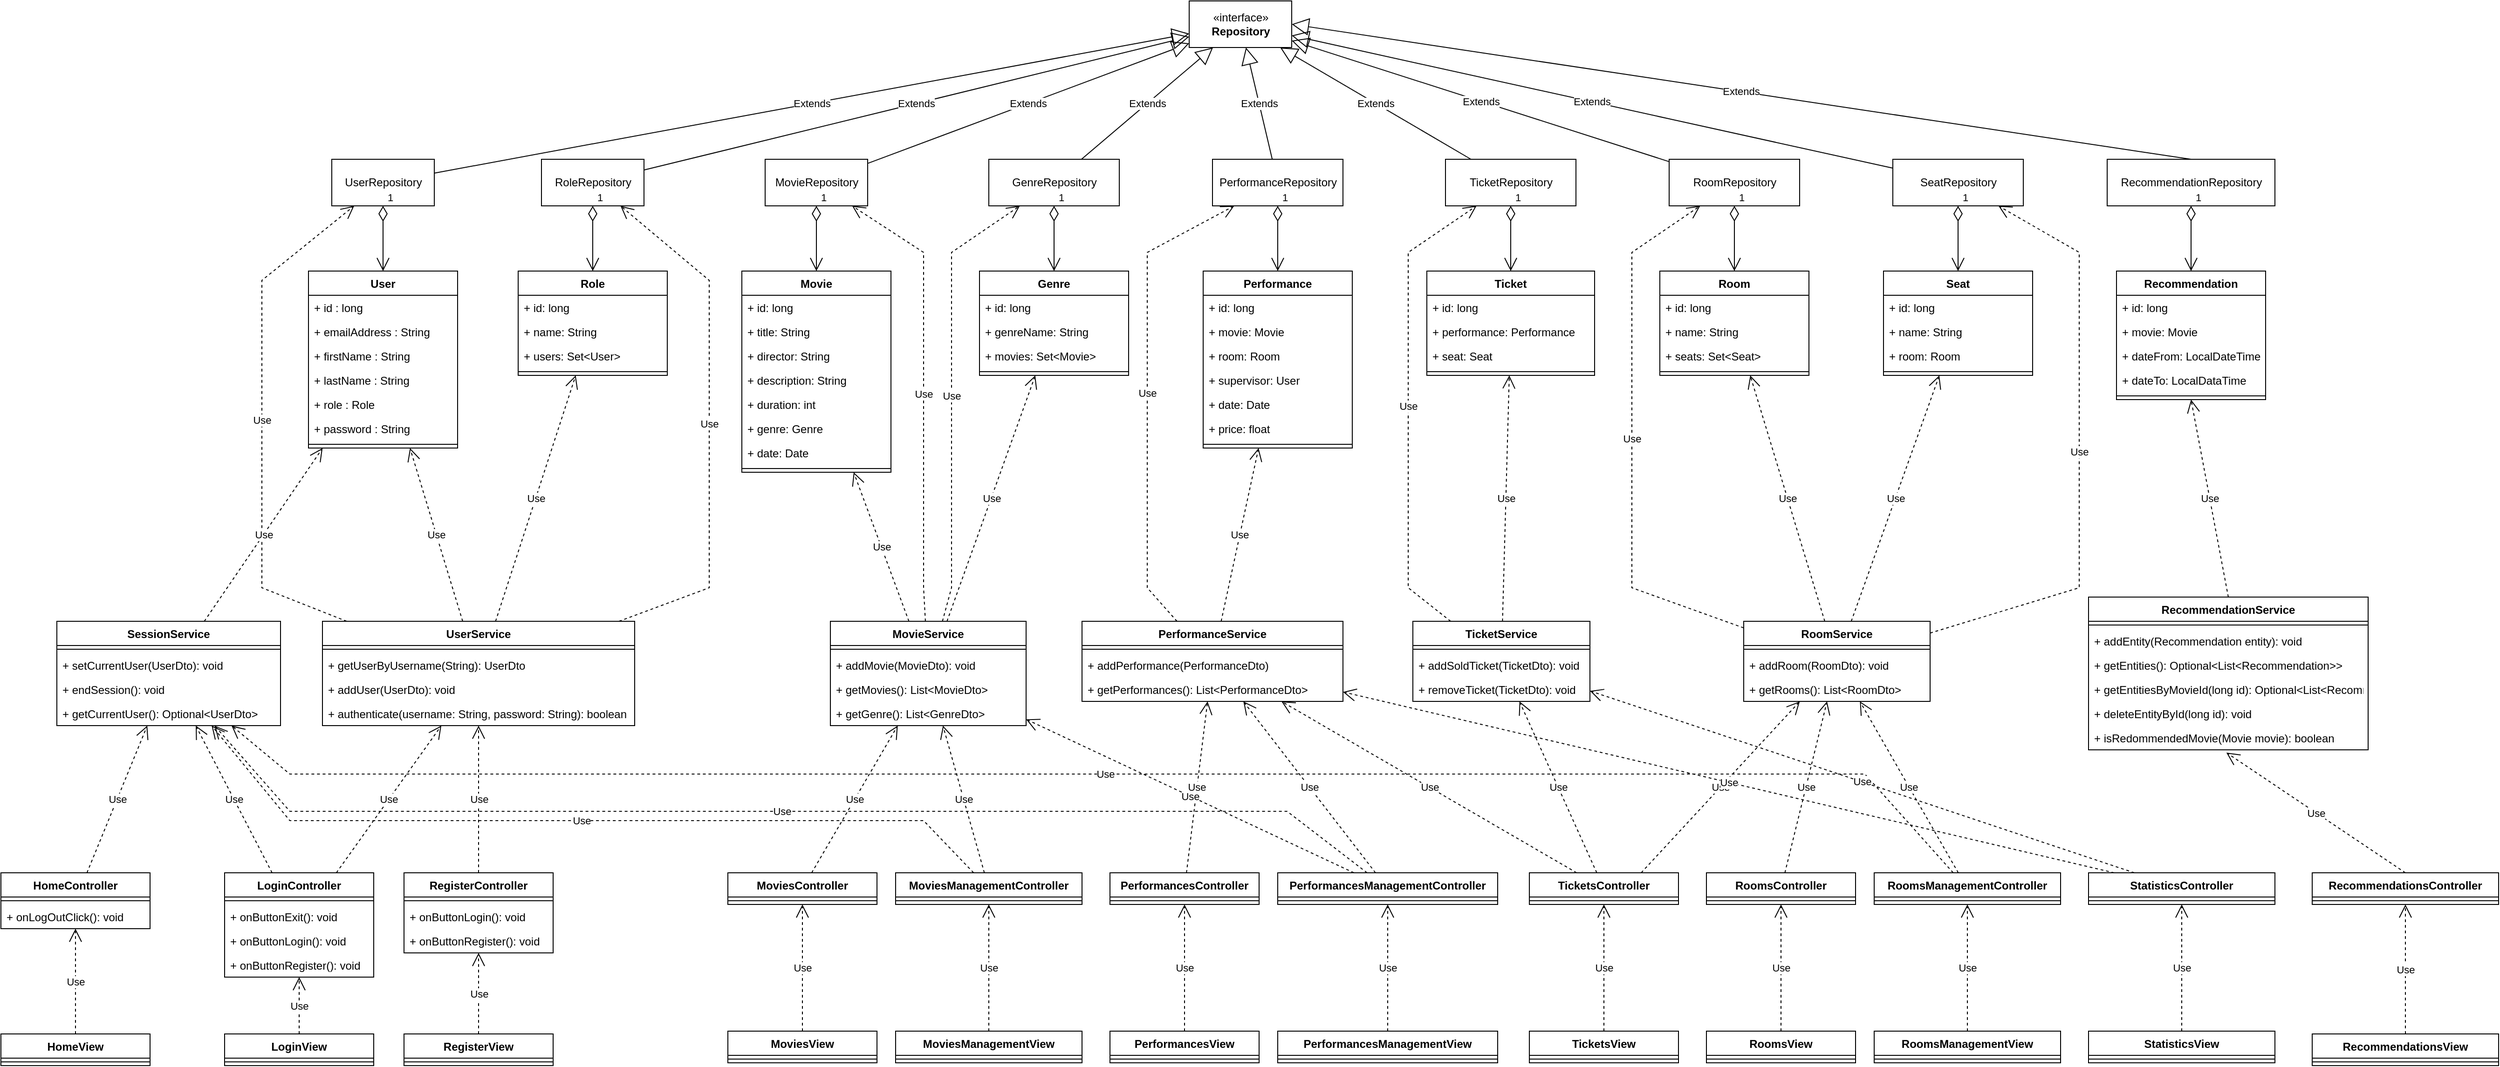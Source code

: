 <mxfile version="20.8.3" type="device"><diagram id="EBhKC8nbtL53mbiLsJLe" name="Strona-1"><mxGraphModel dx="2261" dy="774" grid="1" gridSize="10" guides="1" tooltips="1" connect="1" arrows="1" fold="1" page="1" pageScale="1" pageWidth="827" pageHeight="1169" math="0" shadow="0"><root><mxCell id="0"/><mxCell id="1" parent="0"/><mxCell id="q-J_MSfsilmLZKgm4KiV-1" value="«interface»&lt;br&gt;&lt;b&gt;Repository&lt;br&gt;&lt;/b&gt;" style="html=1;" parent="1" vertex="1"><mxGeometry x="885" y="10" width="110" height="50" as="geometry"/></mxCell><mxCell id="q-J_MSfsilmLZKgm4KiV-2" value="UserRepository" style="html=1;" parent="1" vertex="1"><mxGeometry x="-35" y="180" width="110" height="50" as="geometry"/></mxCell><mxCell id="q-J_MSfsilmLZKgm4KiV-3" value="MovieRepository" style="html=1;" parent="1" vertex="1"><mxGeometry x="430" y="180" width="110" height="50" as="geometry"/></mxCell><mxCell id="q-J_MSfsilmLZKgm4KiV-4" value="PerformanceRepository" style="html=1;" parent="1" vertex="1"><mxGeometry x="910" y="180" width="140" height="50" as="geometry"/></mxCell><mxCell id="q-J_MSfsilmLZKgm4KiV-5" value="RoleRepository" style="html=1;" parent="1" vertex="1"><mxGeometry x="190" y="180" width="110" height="50" as="geometry"/></mxCell><mxCell id="q-J_MSfsilmLZKgm4KiV-10" value="GenreRepository" style="html=1;" parent="1" vertex="1"><mxGeometry x="670" y="180" width="140" height="50" as="geometry"/></mxCell><mxCell id="q-J_MSfsilmLZKgm4KiV-11" value="TicketRepository" style="html=1;" parent="1" vertex="1"><mxGeometry x="1160" y="180" width="140" height="50" as="geometry"/></mxCell><mxCell id="q-J_MSfsilmLZKgm4KiV-12" value="RoomRepository" style="html=1;" parent="1" vertex="1"><mxGeometry x="1400" y="180" width="140" height="50" as="geometry"/></mxCell><mxCell id="q-J_MSfsilmLZKgm4KiV-13" value="SeatRepository" style="html=1;" parent="1" vertex="1"><mxGeometry x="1640" y="180" width="140" height="50" as="geometry"/></mxCell><mxCell id="q-J_MSfsilmLZKgm4KiV-28" value="Extends" style="endArrow=block;endSize=16;endFill=0;html=1;rounded=0;" parent="1" source="q-J_MSfsilmLZKgm4KiV-2" target="q-J_MSfsilmLZKgm4KiV-1" edge="1"><mxGeometry width="160" relative="1" as="geometry"><mxPoint x="325" y="20" as="sourcePoint"/><mxPoint x="325" y="20" as="targetPoint"/></mxGeometry></mxCell><mxCell id="q-J_MSfsilmLZKgm4KiV-29" value="Extends" style="endArrow=block;endSize=16;endFill=0;html=1;rounded=0;" parent="1" source="q-J_MSfsilmLZKgm4KiV-5" target="q-J_MSfsilmLZKgm4KiV-1" edge="1"><mxGeometry width="160" relative="1" as="geometry"><mxPoint x="469" y="20" as="sourcePoint"/><mxPoint x="469" y="20" as="targetPoint"/></mxGeometry></mxCell><mxCell id="q-J_MSfsilmLZKgm4KiV-30" value="Extends" style="endArrow=block;endSize=16;endFill=0;html=1;rounded=0;" parent="1" source="q-J_MSfsilmLZKgm4KiV-3" target="q-J_MSfsilmLZKgm4KiV-1" edge="1"><mxGeometry width="160" relative="1" as="geometry"><mxPoint x="615" y="20" as="sourcePoint"/><mxPoint x="615" y="20" as="targetPoint"/></mxGeometry></mxCell><mxCell id="q-J_MSfsilmLZKgm4KiV-31" value="Extends" style="endArrow=block;endSize=16;endFill=0;html=1;rounded=0;" parent="1" source="q-J_MSfsilmLZKgm4KiV-10" target="q-J_MSfsilmLZKgm4KiV-1" edge="1"><mxGeometry width="160" relative="1" as="geometry"><mxPoint x="770" y="20" as="sourcePoint"/><mxPoint x="770" y="20" as="targetPoint"/></mxGeometry></mxCell><mxCell id="q-J_MSfsilmLZKgm4KiV-32" value="Extends" style="endArrow=block;endSize=16;endFill=0;html=1;rounded=0;" parent="1" source="q-J_MSfsilmLZKgm4KiV-4" target="q-J_MSfsilmLZKgm4KiV-1" edge="1"><mxGeometry width="160" relative="1" as="geometry"><mxPoint x="940" y="20" as="sourcePoint"/><mxPoint x="940" y="20" as="targetPoint"/></mxGeometry></mxCell><mxCell id="q-J_MSfsilmLZKgm4KiV-33" value="Extends" style="endArrow=block;endSize=16;endFill=0;html=1;rounded=0;" parent="1" source="q-J_MSfsilmLZKgm4KiV-11" target="q-J_MSfsilmLZKgm4KiV-1" edge="1"><mxGeometry width="160" relative="1" as="geometry"><mxPoint x="1110" y="20" as="sourcePoint"/><mxPoint x="1110" y="20" as="targetPoint"/></mxGeometry></mxCell><mxCell id="q-J_MSfsilmLZKgm4KiV-34" value="User" style="swimlane;fontStyle=1;align=center;verticalAlign=top;childLayout=stackLayout;horizontal=1;startSize=26;horizontalStack=0;resizeParent=1;resizeParentMax=0;resizeLast=0;collapsible=1;marginBottom=0;" parent="1" vertex="1"><mxGeometry x="-60" y="300" width="160" height="190" as="geometry"/></mxCell><mxCell id="q-J_MSfsilmLZKgm4KiV-35" value="+ id : long" style="text;strokeColor=none;fillColor=none;align=left;verticalAlign=top;spacingLeft=4;spacingRight=4;overflow=hidden;rotatable=0;points=[[0,0.5],[1,0.5]];portConstraint=eastwest;" parent="q-J_MSfsilmLZKgm4KiV-34" vertex="1"><mxGeometry y="26" width="160" height="26" as="geometry"/></mxCell><mxCell id="q-J_MSfsilmLZKgm4KiV-40" value="+ emailAddress : String" style="text;strokeColor=none;fillColor=none;align=left;verticalAlign=top;spacingLeft=4;spacingRight=4;overflow=hidden;rotatable=0;points=[[0,0.5],[1,0.5]];portConstraint=eastwest;" parent="q-J_MSfsilmLZKgm4KiV-34" vertex="1"><mxGeometry y="52" width="160" height="26" as="geometry"/></mxCell><mxCell id="q-J_MSfsilmLZKgm4KiV-41" value="+ firstName : String" style="text;strokeColor=none;fillColor=none;align=left;verticalAlign=top;spacingLeft=4;spacingRight=4;overflow=hidden;rotatable=0;points=[[0,0.5],[1,0.5]];portConstraint=eastwest;" parent="q-J_MSfsilmLZKgm4KiV-34" vertex="1"><mxGeometry y="78" width="160" height="26" as="geometry"/></mxCell><mxCell id="q-J_MSfsilmLZKgm4KiV-42" value="+ lastName : String" style="text;strokeColor=none;fillColor=none;align=left;verticalAlign=top;spacingLeft=4;spacingRight=4;overflow=hidden;rotatable=0;points=[[0,0.5],[1,0.5]];portConstraint=eastwest;" parent="q-J_MSfsilmLZKgm4KiV-34" vertex="1"><mxGeometry y="104" width="160" height="26" as="geometry"/></mxCell><mxCell id="q-J_MSfsilmLZKgm4KiV-43" value="+ role : Role" style="text;strokeColor=none;fillColor=none;align=left;verticalAlign=top;spacingLeft=4;spacingRight=4;overflow=hidden;rotatable=0;points=[[0,0.5],[1,0.5]];portConstraint=eastwest;" parent="q-J_MSfsilmLZKgm4KiV-34" vertex="1"><mxGeometry y="130" width="160" height="26" as="geometry"/></mxCell><mxCell id="q-J_MSfsilmLZKgm4KiV-45" value="+ password : String" style="text;strokeColor=none;fillColor=none;align=left;verticalAlign=top;spacingLeft=4;spacingRight=4;overflow=hidden;rotatable=0;points=[[0,0.5],[1,0.5]];portConstraint=eastwest;" parent="q-J_MSfsilmLZKgm4KiV-34" vertex="1"><mxGeometry y="156" width="160" height="26" as="geometry"/></mxCell><mxCell id="q-J_MSfsilmLZKgm4KiV-36" value="" style="line;strokeWidth=1;fillColor=none;align=left;verticalAlign=middle;spacingTop=-1;spacingLeft=3;spacingRight=3;rotatable=0;labelPosition=right;points=[];portConstraint=eastwest;strokeColor=inherit;" parent="q-J_MSfsilmLZKgm4KiV-34" vertex="1"><mxGeometry y="182" width="160" height="8" as="geometry"/></mxCell><mxCell id="q-J_MSfsilmLZKgm4KiV-38" value="Extends" style="endArrow=block;endSize=16;endFill=0;html=1;rounded=0;" parent="1" source="q-J_MSfsilmLZKgm4KiV-12" target="q-J_MSfsilmLZKgm4KiV-1" edge="1"><mxGeometry width="160" relative="1" as="geometry"><mxPoint x="1280" y="20" as="sourcePoint"/><mxPoint x="1280" y="20" as="targetPoint"/></mxGeometry></mxCell><mxCell id="q-J_MSfsilmLZKgm4KiV-39" value="Extends" style="endArrow=block;endSize=16;endFill=0;html=1;rounded=0;" parent="1" source="q-J_MSfsilmLZKgm4KiV-13" target="q-J_MSfsilmLZKgm4KiV-1" edge="1"><mxGeometry width="160" relative="1" as="geometry"><mxPoint x="1450" y="20" as="sourcePoint"/><mxPoint x="1450" y="20" as="targetPoint"/></mxGeometry></mxCell><mxCell id="q-J_MSfsilmLZKgm4KiV-46" value="1" style="endArrow=open;html=1;endSize=12;startArrow=diamondThin;startSize=14;startFill=0;edgeStyle=orthogonalEdgeStyle;align=left;verticalAlign=bottom;rounded=0;" parent="1" source="q-J_MSfsilmLZKgm4KiV-2" target="q-J_MSfsilmLZKgm4KiV-34" edge="1"><mxGeometry x="-1" y="3" relative="1" as="geometry"><mxPoint x="20" y="230" as="sourcePoint"/><mxPoint x="20" y="390" as="targetPoint"/></mxGeometry></mxCell><mxCell id="q-J_MSfsilmLZKgm4KiV-66" value="UserService" style="swimlane;fontStyle=1;align=center;verticalAlign=top;childLayout=stackLayout;horizontal=1;startSize=26;horizontalStack=0;resizeParent=1;resizeParentMax=0;resizeLast=0;collapsible=1;marginBottom=0;" parent="1" vertex="1"><mxGeometry x="-45" y="676" width="335" height="112" as="geometry"/></mxCell><mxCell id="q-J_MSfsilmLZKgm4KiV-68" value="" style="line;strokeWidth=1;fillColor=none;align=left;verticalAlign=middle;spacingTop=-1;spacingLeft=3;spacingRight=3;rotatable=0;labelPosition=right;points=[];portConstraint=eastwest;strokeColor=inherit;" parent="q-J_MSfsilmLZKgm4KiV-66" vertex="1"><mxGeometry y="26" width="335" height="8" as="geometry"/></mxCell><mxCell id="q-J_MSfsilmLZKgm4KiV-69" value="+ getUserByUsername(String): UserDto" style="text;strokeColor=none;fillColor=none;align=left;verticalAlign=top;spacingLeft=4;spacingRight=4;overflow=hidden;rotatable=0;points=[[0,0.5],[1,0.5]];portConstraint=eastwest;" parent="q-J_MSfsilmLZKgm4KiV-66" vertex="1"><mxGeometry y="34" width="335" height="26" as="geometry"/></mxCell><mxCell id="q-J_MSfsilmLZKgm4KiV-70" value="+ addUser(UserDto): void" style="text;strokeColor=none;fillColor=none;align=left;verticalAlign=top;spacingLeft=4;spacingRight=4;overflow=hidden;rotatable=0;points=[[0,0.5],[1,0.5]];portConstraint=eastwest;" parent="q-J_MSfsilmLZKgm4KiV-66" vertex="1"><mxGeometry y="60" width="335" height="26" as="geometry"/></mxCell><mxCell id="q-J_MSfsilmLZKgm4KiV-71" value="+ authenticate(username: String, password: String): boolean" style="text;strokeColor=none;fillColor=none;align=left;verticalAlign=top;spacingLeft=4;spacingRight=4;overflow=hidden;rotatable=0;points=[[0,0.5],[1,0.5]];portConstraint=eastwest;" parent="q-J_MSfsilmLZKgm4KiV-66" vertex="1"><mxGeometry y="86" width="335" height="26" as="geometry"/></mxCell><mxCell id="q-J_MSfsilmLZKgm4KiV-72" value="Use" style="endArrow=open;endSize=12;dashed=1;html=1;rounded=0;" parent="1" source="q-J_MSfsilmLZKgm4KiV-66" target="q-J_MSfsilmLZKgm4KiV-34" edge="1"><mxGeometry width="160" relative="1" as="geometry"><mxPoint x="20" y="686" as="sourcePoint"/><mxPoint x="54.346" y="586" as="targetPoint"/></mxGeometry></mxCell><mxCell id="q-J_MSfsilmLZKgm4KiV-77" value="Role" style="swimlane;fontStyle=1;align=center;verticalAlign=top;childLayout=stackLayout;horizontal=1;startSize=26;horizontalStack=0;resizeParent=1;resizeParentMax=0;resizeLast=0;collapsible=1;marginBottom=0;" parent="1" vertex="1"><mxGeometry x="165" y="300" width="160" height="112" as="geometry"/></mxCell><mxCell id="q-J_MSfsilmLZKgm4KiV-98" value="+ id: long" style="text;strokeColor=none;fillColor=none;align=left;verticalAlign=top;spacingLeft=4;spacingRight=4;overflow=hidden;rotatable=0;points=[[0,0.5],[1,0.5]];portConstraint=eastwest;" parent="q-J_MSfsilmLZKgm4KiV-77" vertex="1"><mxGeometry y="26" width="160" height="26" as="geometry"/></mxCell><mxCell id="q-J_MSfsilmLZKgm4KiV-78" value="+ name: String" style="text;strokeColor=none;fillColor=none;align=left;verticalAlign=top;spacingLeft=4;spacingRight=4;overflow=hidden;rotatable=0;points=[[0,0.5],[1,0.5]];portConstraint=eastwest;" parent="q-J_MSfsilmLZKgm4KiV-77" vertex="1"><mxGeometry y="52" width="160" height="26" as="geometry"/></mxCell><mxCell id="q-J_MSfsilmLZKgm4KiV-81" value="+ users: Set&lt;User&gt;" style="text;strokeColor=none;fillColor=none;align=left;verticalAlign=top;spacingLeft=4;spacingRight=4;overflow=hidden;rotatable=0;points=[[0,0.5],[1,0.5]];portConstraint=eastwest;" parent="q-J_MSfsilmLZKgm4KiV-77" vertex="1"><mxGeometry y="78" width="160" height="26" as="geometry"/></mxCell><mxCell id="q-J_MSfsilmLZKgm4KiV-79" value="" style="line;strokeWidth=1;fillColor=none;align=left;verticalAlign=middle;spacingTop=-1;spacingLeft=3;spacingRight=3;rotatable=0;labelPosition=right;points=[];portConstraint=eastwest;strokeColor=inherit;" parent="q-J_MSfsilmLZKgm4KiV-77" vertex="1"><mxGeometry y="104" width="160" height="8" as="geometry"/></mxCell><mxCell id="q-J_MSfsilmLZKgm4KiV-92" value="1" style="endArrow=open;html=1;endSize=12;startArrow=diamondThin;startSize=14;startFill=0;edgeStyle=orthogonalEdgeStyle;align=left;verticalAlign=bottom;rounded=0;" parent="1" source="q-J_MSfsilmLZKgm4KiV-5" target="q-J_MSfsilmLZKgm4KiV-77" edge="1"><mxGeometry x="-1" y="3" relative="1" as="geometry"><mxPoint x="270" y="270" as="sourcePoint"/><mxPoint x="430" y="270" as="targetPoint"/></mxGeometry></mxCell><mxCell id="q-J_MSfsilmLZKgm4KiV-93" value="Use" style="endArrow=open;endSize=12;dashed=1;html=1;rounded=0;" parent="1" source="q-J_MSfsilmLZKgm4KiV-66" target="q-J_MSfsilmLZKgm4KiV-77" edge="1"><mxGeometry width="160" relative="1" as="geometry"><mxPoint x="290" y="596" as="sourcePoint"/><mxPoint x="212.5" y="508" as="targetPoint"/></mxGeometry></mxCell><mxCell id="q-J_MSfsilmLZKgm4KiV-94" value="Movie" style="swimlane;fontStyle=1;align=center;verticalAlign=top;childLayout=stackLayout;horizontal=1;startSize=26;horizontalStack=0;resizeParent=1;resizeParentMax=0;resizeLast=0;collapsible=1;marginBottom=0;" parent="1" vertex="1"><mxGeometry x="405" y="300" width="160" height="216" as="geometry"/></mxCell><mxCell id="q-J_MSfsilmLZKgm4KiV-95" value="+ id: long" style="text;strokeColor=none;fillColor=none;align=left;verticalAlign=top;spacingLeft=4;spacingRight=4;overflow=hidden;rotatable=0;points=[[0,0.5],[1,0.5]];portConstraint=eastwest;" parent="q-J_MSfsilmLZKgm4KiV-94" vertex="1"><mxGeometry y="26" width="160" height="26" as="geometry"/></mxCell><mxCell id="q-J_MSfsilmLZKgm4KiV-100" value="+ title: String" style="text;strokeColor=none;fillColor=none;align=left;verticalAlign=top;spacingLeft=4;spacingRight=4;overflow=hidden;rotatable=0;points=[[0,0.5],[1,0.5]];portConstraint=eastwest;" parent="q-J_MSfsilmLZKgm4KiV-94" vertex="1"><mxGeometry y="52" width="160" height="26" as="geometry"/></mxCell><mxCell id="q-J_MSfsilmLZKgm4KiV-101" value="+ director: String" style="text;strokeColor=none;fillColor=none;align=left;verticalAlign=top;spacingLeft=4;spacingRight=4;overflow=hidden;rotatable=0;points=[[0,0.5],[1,0.5]];portConstraint=eastwest;" parent="q-J_MSfsilmLZKgm4KiV-94" vertex="1"><mxGeometry y="78" width="160" height="26" as="geometry"/></mxCell><mxCell id="q-J_MSfsilmLZKgm4KiV-102" value="+ description: String" style="text;strokeColor=none;fillColor=none;align=left;verticalAlign=top;spacingLeft=4;spacingRight=4;overflow=hidden;rotatable=0;points=[[0,0.5],[1,0.5]];portConstraint=eastwest;" parent="q-J_MSfsilmLZKgm4KiV-94" vertex="1"><mxGeometry y="104" width="160" height="26" as="geometry"/></mxCell><mxCell id="q-J_MSfsilmLZKgm4KiV-103" value="+ duration: int" style="text;strokeColor=none;fillColor=none;align=left;verticalAlign=top;spacingLeft=4;spacingRight=4;overflow=hidden;rotatable=0;points=[[0,0.5],[1,0.5]];portConstraint=eastwest;" parent="q-J_MSfsilmLZKgm4KiV-94" vertex="1"><mxGeometry y="130" width="160" height="26" as="geometry"/></mxCell><mxCell id="q-J_MSfsilmLZKgm4KiV-104" value="+ genre: Genre" style="text;strokeColor=none;fillColor=none;align=left;verticalAlign=top;spacingLeft=4;spacingRight=4;overflow=hidden;rotatable=0;points=[[0,0.5],[1,0.5]];portConstraint=eastwest;" parent="q-J_MSfsilmLZKgm4KiV-94" vertex="1"><mxGeometry y="156" width="160" height="26" as="geometry"/></mxCell><mxCell id="q-J_MSfsilmLZKgm4KiV-109" value="+ date: Date" style="text;strokeColor=none;fillColor=none;align=left;verticalAlign=top;spacingLeft=4;spacingRight=4;overflow=hidden;rotatable=0;points=[[0,0.5],[1,0.5]];portConstraint=eastwest;" parent="q-J_MSfsilmLZKgm4KiV-94" vertex="1"><mxGeometry y="182" width="160" height="26" as="geometry"/></mxCell><mxCell id="q-J_MSfsilmLZKgm4KiV-96" value="" style="line;strokeWidth=1;fillColor=none;align=left;verticalAlign=middle;spacingTop=-1;spacingLeft=3;spacingRight=3;rotatable=0;labelPosition=right;points=[];portConstraint=eastwest;strokeColor=inherit;" parent="q-J_MSfsilmLZKgm4KiV-94" vertex="1"><mxGeometry y="208" width="160" height="8" as="geometry"/></mxCell><mxCell id="q-J_MSfsilmLZKgm4KiV-114" value="1" style="endArrow=open;html=1;endSize=12;startArrow=diamondThin;startSize=14;startFill=0;edgeStyle=orthogonalEdgeStyle;align=left;verticalAlign=bottom;rounded=0;" parent="1" source="q-J_MSfsilmLZKgm4KiV-3" target="q-J_MSfsilmLZKgm4KiV-94" edge="1"><mxGeometry x="-1" y="3" relative="1" as="geometry"><mxPoint x="480" y="270" as="sourcePoint"/><mxPoint x="640" y="270" as="targetPoint"/></mxGeometry></mxCell><mxCell id="q-J_MSfsilmLZKgm4KiV-130" value="Genre" style="swimlane;fontStyle=1;align=center;verticalAlign=top;childLayout=stackLayout;horizontal=1;startSize=26;horizontalStack=0;resizeParent=1;resizeParentMax=0;resizeLast=0;collapsible=1;marginBottom=0;" parent="1" vertex="1"><mxGeometry x="660" y="300" width="160" height="112" as="geometry"/></mxCell><mxCell id="q-J_MSfsilmLZKgm4KiV-131" value="+ id: long" style="text;strokeColor=none;fillColor=none;align=left;verticalAlign=top;spacingLeft=4;spacingRight=4;overflow=hidden;rotatable=0;points=[[0,0.5],[1,0.5]];portConstraint=eastwest;" parent="q-J_MSfsilmLZKgm4KiV-130" vertex="1"><mxGeometry y="26" width="160" height="26" as="geometry"/></mxCell><mxCell id="q-J_MSfsilmLZKgm4KiV-132" value="+ genreName: String" style="text;strokeColor=none;fillColor=none;align=left;verticalAlign=top;spacingLeft=4;spacingRight=4;overflow=hidden;rotatable=0;points=[[0,0.5],[1,0.5]];portConstraint=eastwest;" parent="q-J_MSfsilmLZKgm4KiV-130" vertex="1"><mxGeometry y="52" width="160" height="26" as="geometry"/></mxCell><mxCell id="q-J_MSfsilmLZKgm4KiV-133" value="+ movies: Set&lt;Movie&gt;" style="text;strokeColor=none;fillColor=none;align=left;verticalAlign=top;spacingLeft=4;spacingRight=4;overflow=hidden;rotatable=0;points=[[0,0.5],[1,0.5]];portConstraint=eastwest;" parent="q-J_MSfsilmLZKgm4KiV-130" vertex="1"><mxGeometry y="78" width="160" height="26" as="geometry"/></mxCell><mxCell id="q-J_MSfsilmLZKgm4KiV-134" value="" style="line;strokeWidth=1;fillColor=none;align=left;verticalAlign=middle;spacingTop=-1;spacingLeft=3;spacingRight=3;rotatable=0;labelPosition=right;points=[];portConstraint=eastwest;strokeColor=inherit;" parent="q-J_MSfsilmLZKgm4KiV-130" vertex="1"><mxGeometry y="104" width="160" height="8" as="geometry"/></mxCell><mxCell id="q-J_MSfsilmLZKgm4KiV-135" value="Use" style="endArrow=open;endSize=12;dashed=1;html=1;rounded=0;" parent="1" source="q-J_MSfsilmLZKgm4KiV-66" target="q-J_MSfsilmLZKgm4KiV-2" edge="1"><mxGeometry width="160" relative="1" as="geometry"><mxPoint x="10" y="1000" as="sourcePoint"/><mxPoint x="170" y="1000" as="targetPoint"/><Array as="points"><mxPoint x="-110" y="640"/><mxPoint x="-110" y="310"/></Array></mxGeometry></mxCell><mxCell id="q-J_MSfsilmLZKgm4KiV-136" value="Use" style="endArrow=open;endSize=12;dashed=1;html=1;rounded=0;" parent="1" source="q-J_MSfsilmLZKgm4KiV-66" target="q-J_MSfsilmLZKgm4KiV-5" edge="1"><mxGeometry width="160" relative="1" as="geometry"><mxPoint x="300" y="930" as="sourcePoint"/><mxPoint x="460" y="930" as="targetPoint"/><Array as="points"><mxPoint x="370" y="640"/><mxPoint x="370" y="310"/></Array></mxGeometry></mxCell><mxCell id="q-J_MSfsilmLZKgm4KiV-137" value="1" style="endArrow=open;html=1;endSize=12;startArrow=diamondThin;startSize=14;startFill=0;edgeStyle=orthogonalEdgeStyle;align=left;verticalAlign=bottom;rounded=0;" parent="1" source="q-J_MSfsilmLZKgm4KiV-10" target="q-J_MSfsilmLZKgm4KiV-130" edge="1"><mxGeometry x="-1" y="3" relative="1" as="geometry"><mxPoint x="770" y="250" as="sourcePoint"/><mxPoint x="930" y="250" as="targetPoint"/></mxGeometry></mxCell><mxCell id="q-J_MSfsilmLZKgm4KiV-149" value="Performance" style="swimlane;fontStyle=1;align=center;verticalAlign=top;childLayout=stackLayout;horizontal=1;startSize=26;horizontalStack=0;resizeParent=1;resizeParentMax=0;resizeLast=0;collapsible=1;marginBottom=0;" parent="1" vertex="1"><mxGeometry x="900" y="300" width="160" height="190" as="geometry"/></mxCell><mxCell id="q-J_MSfsilmLZKgm4KiV-150" value="+ id: long" style="text;strokeColor=none;fillColor=none;align=left;verticalAlign=top;spacingLeft=4;spacingRight=4;overflow=hidden;rotatable=0;points=[[0,0.5],[1,0.5]];portConstraint=eastwest;" parent="q-J_MSfsilmLZKgm4KiV-149" vertex="1"><mxGeometry y="26" width="160" height="26" as="geometry"/></mxCell><mxCell id="q-J_MSfsilmLZKgm4KiV-153" value="+ movie: Movie" style="text;strokeColor=none;fillColor=none;align=left;verticalAlign=top;spacingLeft=4;spacingRight=4;overflow=hidden;rotatable=0;points=[[0,0.5],[1,0.5]];portConstraint=eastwest;" parent="q-J_MSfsilmLZKgm4KiV-149" vertex="1"><mxGeometry y="52" width="160" height="26" as="geometry"/></mxCell><mxCell id="q-J_MSfsilmLZKgm4KiV-154" value="+ room: Room" style="text;strokeColor=none;fillColor=none;align=left;verticalAlign=top;spacingLeft=4;spacingRight=4;overflow=hidden;rotatable=0;points=[[0,0.5],[1,0.5]];portConstraint=eastwest;" parent="q-J_MSfsilmLZKgm4KiV-149" vertex="1"><mxGeometry y="78" width="160" height="26" as="geometry"/></mxCell><mxCell id="q-J_MSfsilmLZKgm4KiV-155" value="+ supervisor: User" style="text;strokeColor=none;fillColor=none;align=left;verticalAlign=top;spacingLeft=4;spacingRight=4;overflow=hidden;rotatable=0;points=[[0,0.5],[1,0.5]];portConstraint=eastwest;" parent="q-J_MSfsilmLZKgm4KiV-149" vertex="1"><mxGeometry y="104" width="160" height="26" as="geometry"/></mxCell><mxCell id="q-J_MSfsilmLZKgm4KiV-156" value="+ date: Date" style="text;strokeColor=none;fillColor=none;align=left;verticalAlign=top;spacingLeft=4;spacingRight=4;overflow=hidden;rotatable=0;points=[[0,0.5],[1,0.5]];portConstraint=eastwest;" parent="q-J_MSfsilmLZKgm4KiV-149" vertex="1"><mxGeometry y="130" width="160" height="26" as="geometry"/></mxCell><mxCell id="q-J_MSfsilmLZKgm4KiV-157" value="+ price: float" style="text;strokeColor=none;fillColor=none;align=left;verticalAlign=top;spacingLeft=4;spacingRight=4;overflow=hidden;rotatable=0;points=[[0,0.5],[1,0.5]];portConstraint=eastwest;" parent="q-J_MSfsilmLZKgm4KiV-149" vertex="1"><mxGeometry y="156" width="160" height="26" as="geometry"/></mxCell><mxCell id="q-J_MSfsilmLZKgm4KiV-151" value="" style="line;strokeWidth=1;fillColor=none;align=left;verticalAlign=middle;spacingTop=-1;spacingLeft=3;spacingRight=3;rotatable=0;labelPosition=right;points=[];portConstraint=eastwest;strokeColor=inherit;" parent="q-J_MSfsilmLZKgm4KiV-149" vertex="1"><mxGeometry y="182" width="160" height="8" as="geometry"/></mxCell><mxCell id="q-J_MSfsilmLZKgm4KiV-172" value="1" style="endArrow=open;html=1;endSize=12;startArrow=diamondThin;startSize=14;startFill=0;edgeStyle=orthogonalEdgeStyle;align=left;verticalAlign=bottom;rounded=0;" parent="1" source="q-J_MSfsilmLZKgm4KiV-4" target="q-J_MSfsilmLZKgm4KiV-149" edge="1"><mxGeometry x="-1" y="3" relative="1" as="geometry"><mxPoint x="750" y="240" as="sourcePoint"/><mxPoint x="750" y="310.0" as="targetPoint"/></mxGeometry></mxCell><mxCell id="q-J_MSfsilmLZKgm4KiV-178" value="Ticket" style="swimlane;fontStyle=1;align=center;verticalAlign=top;childLayout=stackLayout;horizontal=1;startSize=26;horizontalStack=0;resizeParent=1;resizeParentMax=0;resizeLast=0;collapsible=1;marginBottom=0;" parent="1" vertex="1"><mxGeometry x="1140" y="300" width="180" height="112" as="geometry"/></mxCell><mxCell id="q-J_MSfsilmLZKgm4KiV-179" value="+ id: long" style="text;strokeColor=none;fillColor=none;align=left;verticalAlign=top;spacingLeft=4;spacingRight=4;overflow=hidden;rotatable=0;points=[[0,0.5],[1,0.5]];portConstraint=eastwest;" parent="q-J_MSfsilmLZKgm4KiV-178" vertex="1"><mxGeometry y="26" width="180" height="26" as="geometry"/></mxCell><mxCell id="q-J_MSfsilmLZKgm4KiV-182" value="+ performance: Performance" style="text;strokeColor=none;fillColor=none;align=left;verticalAlign=top;spacingLeft=4;spacingRight=4;overflow=hidden;rotatable=0;points=[[0,0.5],[1,0.5]];portConstraint=eastwest;" parent="q-J_MSfsilmLZKgm4KiV-178" vertex="1"><mxGeometry y="52" width="180" height="26" as="geometry"/></mxCell><mxCell id="q-J_MSfsilmLZKgm4KiV-183" value="+ seat: Seat" style="text;strokeColor=none;fillColor=none;align=left;verticalAlign=top;spacingLeft=4;spacingRight=4;overflow=hidden;rotatable=0;points=[[0,0.5],[1,0.5]];portConstraint=eastwest;" parent="q-J_MSfsilmLZKgm4KiV-178" vertex="1"><mxGeometry y="78" width="180" height="26" as="geometry"/></mxCell><mxCell id="q-J_MSfsilmLZKgm4KiV-180" value="" style="line;strokeWidth=1;fillColor=none;align=left;verticalAlign=middle;spacingTop=-1;spacingLeft=3;spacingRight=3;rotatable=0;labelPosition=right;points=[];portConstraint=eastwest;strokeColor=inherit;" parent="q-J_MSfsilmLZKgm4KiV-178" vertex="1"><mxGeometry y="104" width="180" height="8" as="geometry"/></mxCell><mxCell id="q-J_MSfsilmLZKgm4KiV-184" value="1" style="endArrow=open;html=1;endSize=12;startArrow=diamondThin;startSize=14;startFill=0;edgeStyle=orthogonalEdgeStyle;align=left;verticalAlign=bottom;rounded=0;" parent="1" source="q-J_MSfsilmLZKgm4KiV-11" target="q-J_MSfsilmLZKgm4KiV-178" edge="1"><mxGeometry x="-1" y="3" relative="1" as="geometry"><mxPoint x="990" y="240" as="sourcePoint"/><mxPoint x="990" y="310" as="targetPoint"/></mxGeometry></mxCell><mxCell id="q-J_MSfsilmLZKgm4KiV-196" value="Room" style="swimlane;fontStyle=1;align=center;verticalAlign=top;childLayout=stackLayout;horizontal=1;startSize=26;horizontalStack=0;resizeParent=1;resizeParentMax=0;resizeLast=0;collapsible=1;marginBottom=0;" parent="1" vertex="1"><mxGeometry x="1390" y="300" width="160" height="112" as="geometry"/></mxCell><mxCell id="q-J_MSfsilmLZKgm4KiV-197" value="+ id: long" style="text;strokeColor=none;fillColor=none;align=left;verticalAlign=top;spacingLeft=4;spacingRight=4;overflow=hidden;rotatable=0;points=[[0,0.5],[1,0.5]];portConstraint=eastwest;" parent="q-J_MSfsilmLZKgm4KiV-196" vertex="1"><mxGeometry y="26" width="160" height="26" as="geometry"/></mxCell><mxCell id="q-J_MSfsilmLZKgm4KiV-200" value="+ name: String" style="text;strokeColor=none;fillColor=none;align=left;verticalAlign=top;spacingLeft=4;spacingRight=4;overflow=hidden;rotatable=0;points=[[0,0.5],[1,0.5]];portConstraint=eastwest;" parent="q-J_MSfsilmLZKgm4KiV-196" vertex="1"><mxGeometry y="52" width="160" height="26" as="geometry"/></mxCell><mxCell id="q-J_MSfsilmLZKgm4KiV-201" value="+ seats: Set&lt;Seat&gt;" style="text;strokeColor=none;fillColor=none;align=left;verticalAlign=top;spacingLeft=4;spacingRight=4;overflow=hidden;rotatable=0;points=[[0,0.5],[1,0.5]];portConstraint=eastwest;" parent="q-J_MSfsilmLZKgm4KiV-196" vertex="1"><mxGeometry y="78" width="160" height="26" as="geometry"/></mxCell><mxCell id="q-J_MSfsilmLZKgm4KiV-198" value="" style="line;strokeWidth=1;fillColor=none;align=left;verticalAlign=middle;spacingTop=-1;spacingLeft=3;spacingRight=3;rotatable=0;labelPosition=right;points=[];portConstraint=eastwest;strokeColor=inherit;" parent="q-J_MSfsilmLZKgm4KiV-196" vertex="1"><mxGeometry y="104" width="160" height="8" as="geometry"/></mxCell><mxCell id="q-J_MSfsilmLZKgm4KiV-213" value="1" style="endArrow=open;html=1;endSize=12;startArrow=diamondThin;startSize=14;startFill=0;edgeStyle=orthogonalEdgeStyle;align=left;verticalAlign=bottom;rounded=0;" parent="1" source="q-J_MSfsilmLZKgm4KiV-12" target="q-J_MSfsilmLZKgm4KiV-196" edge="1"><mxGeometry x="-1" y="3" relative="1" as="geometry"><mxPoint x="1240" y="240" as="sourcePoint"/><mxPoint x="1240" y="310" as="targetPoint"/></mxGeometry></mxCell><mxCell id="q-J_MSfsilmLZKgm4KiV-214" value="Seat" style="swimlane;fontStyle=1;align=center;verticalAlign=top;childLayout=stackLayout;horizontal=1;startSize=26;horizontalStack=0;resizeParent=1;resizeParentMax=0;resizeLast=0;collapsible=1;marginBottom=0;" parent="1" vertex="1"><mxGeometry x="1630" y="300" width="160" height="112" as="geometry"/></mxCell><mxCell id="q-J_MSfsilmLZKgm4KiV-215" value="+ id: long" style="text;strokeColor=none;fillColor=none;align=left;verticalAlign=top;spacingLeft=4;spacingRight=4;overflow=hidden;rotatable=0;points=[[0,0.5],[1,0.5]];portConstraint=eastwest;" parent="q-J_MSfsilmLZKgm4KiV-214" vertex="1"><mxGeometry y="26" width="160" height="26" as="geometry"/></mxCell><mxCell id="q-J_MSfsilmLZKgm4KiV-218" value="+ name: String" style="text;strokeColor=none;fillColor=none;align=left;verticalAlign=top;spacingLeft=4;spacingRight=4;overflow=hidden;rotatable=0;points=[[0,0.5],[1,0.5]];portConstraint=eastwest;" parent="q-J_MSfsilmLZKgm4KiV-214" vertex="1"><mxGeometry y="52" width="160" height="26" as="geometry"/></mxCell><mxCell id="q-J_MSfsilmLZKgm4KiV-219" value="+ room: Room" style="text;strokeColor=none;fillColor=none;align=left;verticalAlign=top;spacingLeft=4;spacingRight=4;overflow=hidden;rotatable=0;points=[[0,0.5],[1,0.5]];portConstraint=eastwest;" parent="q-J_MSfsilmLZKgm4KiV-214" vertex="1"><mxGeometry y="78" width="160" height="26" as="geometry"/></mxCell><mxCell id="q-J_MSfsilmLZKgm4KiV-216" value="" style="line;strokeWidth=1;fillColor=none;align=left;verticalAlign=middle;spacingTop=-1;spacingLeft=3;spacingRight=3;rotatable=0;labelPosition=right;points=[];portConstraint=eastwest;strokeColor=inherit;" parent="q-J_MSfsilmLZKgm4KiV-214" vertex="1"><mxGeometry y="104" width="160" height="8" as="geometry"/></mxCell><mxCell id="q-J_MSfsilmLZKgm4KiV-220" value="1" style="endArrow=open;html=1;endSize=12;startArrow=diamondThin;startSize=14;startFill=0;edgeStyle=orthogonalEdgeStyle;align=left;verticalAlign=bottom;rounded=0;" parent="1" source="q-J_MSfsilmLZKgm4KiV-13" target="q-J_MSfsilmLZKgm4KiV-214" edge="1"><mxGeometry x="-1" y="3" relative="1" as="geometry"><mxPoint x="1480" y="240" as="sourcePoint"/><mxPoint x="1480" y="310" as="targetPoint"/></mxGeometry></mxCell><mxCell id="q-J_MSfsilmLZKgm4KiV-236" value="LoginController" style="swimlane;fontStyle=1;align=center;verticalAlign=top;childLayout=stackLayout;horizontal=1;startSize=26;horizontalStack=0;resizeParent=1;resizeParentMax=0;resizeLast=0;collapsible=1;marginBottom=0;" parent="1" vertex="1"><mxGeometry x="-150" y="946" width="160" height="112" as="geometry"/></mxCell><mxCell id="q-J_MSfsilmLZKgm4KiV-238" value="" style="line;strokeWidth=1;fillColor=none;align=left;verticalAlign=middle;spacingTop=-1;spacingLeft=3;spacingRight=3;rotatable=0;labelPosition=right;points=[];portConstraint=eastwest;strokeColor=inherit;" parent="q-J_MSfsilmLZKgm4KiV-236" vertex="1"><mxGeometry y="26" width="160" height="8" as="geometry"/></mxCell><mxCell id="q-J_MSfsilmLZKgm4KiV-239" value="+ onButtonExit(): void" style="text;strokeColor=none;fillColor=none;align=left;verticalAlign=top;spacingLeft=4;spacingRight=4;overflow=hidden;rotatable=0;points=[[0,0.5],[1,0.5]];portConstraint=eastwest;" parent="q-J_MSfsilmLZKgm4KiV-236" vertex="1"><mxGeometry y="34" width="160" height="26" as="geometry"/></mxCell><mxCell id="q-J_MSfsilmLZKgm4KiV-241" value="+ onButtonLogin(): void" style="text;strokeColor=none;fillColor=none;align=left;verticalAlign=top;spacingLeft=4;spacingRight=4;overflow=hidden;rotatable=0;points=[[0,0.5],[1,0.5]];portConstraint=eastwest;" parent="q-J_MSfsilmLZKgm4KiV-236" vertex="1"><mxGeometry y="60" width="160" height="26" as="geometry"/></mxCell><mxCell id="q-J_MSfsilmLZKgm4KiV-240" value="+ onButtonRegister(): void" style="text;strokeColor=none;fillColor=none;align=left;verticalAlign=top;spacingLeft=4;spacingRight=4;overflow=hidden;rotatable=0;points=[[0,0.5],[1,0.5]];portConstraint=eastwest;" parent="q-J_MSfsilmLZKgm4KiV-236" vertex="1"><mxGeometry y="86" width="160" height="26" as="geometry"/></mxCell><mxCell id="q-J_MSfsilmLZKgm4KiV-242" value="RegisterController" style="swimlane;fontStyle=1;align=center;verticalAlign=top;childLayout=stackLayout;horizontal=1;startSize=26;horizontalStack=0;resizeParent=1;resizeParentMax=0;resizeLast=0;collapsible=1;marginBottom=0;" parent="1" vertex="1"><mxGeometry x="42.5" y="946" width="160" height="86" as="geometry"/></mxCell><mxCell id="q-J_MSfsilmLZKgm4KiV-243" value="" style="line;strokeWidth=1;fillColor=none;align=left;verticalAlign=middle;spacingTop=-1;spacingLeft=3;spacingRight=3;rotatable=0;labelPosition=right;points=[];portConstraint=eastwest;strokeColor=inherit;" parent="q-J_MSfsilmLZKgm4KiV-242" vertex="1"><mxGeometry y="26" width="160" height="8" as="geometry"/></mxCell><mxCell id="q-J_MSfsilmLZKgm4KiV-245" value="+ onButtonLogin(): void" style="text;strokeColor=none;fillColor=none;align=left;verticalAlign=top;spacingLeft=4;spacingRight=4;overflow=hidden;rotatable=0;points=[[0,0.5],[1,0.5]];portConstraint=eastwest;" parent="q-J_MSfsilmLZKgm4KiV-242" vertex="1"><mxGeometry y="34" width="160" height="26" as="geometry"/></mxCell><mxCell id="q-J_MSfsilmLZKgm4KiV-246" value="+ onButtonRegister(): void" style="text;strokeColor=none;fillColor=none;align=left;verticalAlign=top;spacingLeft=4;spacingRight=4;overflow=hidden;rotatable=0;points=[[0,0.5],[1,0.5]];portConstraint=eastwest;" parent="q-J_MSfsilmLZKgm4KiV-242" vertex="1"><mxGeometry y="60" width="160" height="26" as="geometry"/></mxCell><mxCell id="q-J_MSfsilmLZKgm4KiV-247" value="Use" style="endArrow=open;endSize=12;dashed=1;html=1;rounded=0;" parent="1" source="q-J_MSfsilmLZKgm4KiV-236" target="q-J_MSfsilmLZKgm4KiV-66" edge="1"><mxGeometry width="160" relative="1" as="geometry"><mxPoint x="-170" y="806" as="sourcePoint"/><mxPoint x="-10" y="806" as="targetPoint"/></mxGeometry></mxCell><mxCell id="q-J_MSfsilmLZKgm4KiV-248" value="Use" style="endArrow=open;endSize=12;dashed=1;html=1;rounded=0;" parent="1" source="q-J_MSfsilmLZKgm4KiV-242" target="q-J_MSfsilmLZKgm4KiV-66" edge="1"><mxGeometry width="160" relative="1" as="geometry"><mxPoint x="-40" y="1136" as="sourcePoint"/><mxPoint x="120" y="1136" as="targetPoint"/></mxGeometry></mxCell><mxCell id="q-J_MSfsilmLZKgm4KiV-249" value="SessionService" style="swimlane;fontStyle=1;align=center;verticalAlign=top;childLayout=stackLayout;horizontal=1;startSize=26;horizontalStack=0;resizeParent=1;resizeParentMax=0;resizeLast=0;collapsible=1;marginBottom=0;" parent="1" vertex="1"><mxGeometry x="-330" y="676" width="240" height="112" as="geometry"/></mxCell><mxCell id="q-J_MSfsilmLZKgm4KiV-251" value="" style="line;strokeWidth=1;fillColor=none;align=left;verticalAlign=middle;spacingTop=-1;spacingLeft=3;spacingRight=3;rotatable=0;labelPosition=right;points=[];portConstraint=eastwest;strokeColor=inherit;" parent="q-J_MSfsilmLZKgm4KiV-249" vertex="1"><mxGeometry y="26" width="240" height="8" as="geometry"/></mxCell><mxCell id="q-J_MSfsilmLZKgm4KiV-252" value="+ setCurrentUser(UserDto): void" style="text;strokeColor=none;fillColor=none;align=left;verticalAlign=top;spacingLeft=4;spacingRight=4;overflow=hidden;rotatable=0;points=[[0,0.5],[1,0.5]];portConstraint=eastwest;" parent="q-J_MSfsilmLZKgm4KiV-249" vertex="1"><mxGeometry y="34" width="240" height="26" as="geometry"/></mxCell><mxCell id="q-J_MSfsilmLZKgm4KiV-253" value="+ endSession(): void" style="text;strokeColor=none;fillColor=none;align=left;verticalAlign=top;spacingLeft=4;spacingRight=4;overflow=hidden;rotatable=0;points=[[0,0.5],[1,0.5]];portConstraint=eastwest;" parent="q-J_MSfsilmLZKgm4KiV-249" vertex="1"><mxGeometry y="60" width="240" height="26" as="geometry"/></mxCell><mxCell id="q-J_MSfsilmLZKgm4KiV-254" value="+ getCurrentUser(): Optional&lt;UserDto&gt;" style="text;strokeColor=none;fillColor=none;align=left;verticalAlign=top;spacingLeft=4;spacingRight=4;overflow=hidden;rotatable=0;points=[[0,0.5],[1,0.5]];portConstraint=eastwest;" parent="q-J_MSfsilmLZKgm4KiV-249" vertex="1"><mxGeometry y="86" width="240" height="26" as="geometry"/></mxCell><mxCell id="q-J_MSfsilmLZKgm4KiV-255" value="Use" style="endArrow=open;endSize=12;dashed=1;html=1;rounded=0;" parent="1" source="q-J_MSfsilmLZKgm4KiV-236" target="q-J_MSfsilmLZKgm4KiV-249" edge="1"><mxGeometry width="160" relative="1" as="geometry"><mxPoint x="-100" y="883.36" as="sourcePoint"/><mxPoint x="40.395" y="798.0" as="targetPoint"/></mxGeometry></mxCell><mxCell id="q-J_MSfsilmLZKgm4KiV-256" value="Use" style="endArrow=open;endSize=12;dashed=1;html=1;rounded=0;" parent="1" source="q-J_MSfsilmLZKgm4KiV-249" target="q-J_MSfsilmLZKgm4KiV-34" edge="1"><mxGeometry width="160" relative="1" as="geometry"><mxPoint x="-180" y="876" as="sourcePoint"/><mxPoint x="-70" y="578.636" as="targetPoint"/></mxGeometry></mxCell><mxCell id="q-J_MSfsilmLZKgm4KiV-257" value="MovieService" style="swimlane;fontStyle=1;align=center;verticalAlign=top;childLayout=stackLayout;horizontal=1;startSize=26;horizontalStack=0;resizeParent=1;resizeParentMax=0;resizeLast=0;collapsible=1;marginBottom=0;" parent="1" vertex="1"><mxGeometry x="500" y="676" width="210" height="112" as="geometry"/></mxCell><mxCell id="q-J_MSfsilmLZKgm4KiV-259" value="" style="line;strokeWidth=1;fillColor=none;align=left;verticalAlign=middle;spacingTop=-1;spacingLeft=3;spacingRight=3;rotatable=0;labelPosition=right;points=[];portConstraint=eastwest;strokeColor=inherit;" parent="q-J_MSfsilmLZKgm4KiV-257" vertex="1"><mxGeometry y="26" width="210" height="8" as="geometry"/></mxCell><mxCell id="q-J_MSfsilmLZKgm4KiV-260" value="+ addMovie(MovieDto): void" style="text;strokeColor=none;fillColor=none;align=left;verticalAlign=top;spacingLeft=4;spacingRight=4;overflow=hidden;rotatable=0;points=[[0,0.5],[1,0.5]];portConstraint=eastwest;" parent="q-J_MSfsilmLZKgm4KiV-257" vertex="1"><mxGeometry y="34" width="210" height="26" as="geometry"/></mxCell><mxCell id="q-J_MSfsilmLZKgm4KiV-269" value="+ getMovies(): List&lt;MovieDto&gt;" style="text;strokeColor=none;fillColor=none;align=left;verticalAlign=top;spacingLeft=4;spacingRight=4;overflow=hidden;rotatable=0;points=[[0,0.5],[1,0.5]];portConstraint=eastwest;" parent="q-J_MSfsilmLZKgm4KiV-257" vertex="1"><mxGeometry y="60" width="210" height="26" as="geometry"/></mxCell><mxCell id="q-J_MSfsilmLZKgm4KiV-280" value="+ getGenre(): List&lt;GenreDto&gt;" style="text;strokeColor=none;fillColor=none;align=left;verticalAlign=top;spacingLeft=4;spacingRight=4;overflow=hidden;rotatable=0;points=[[0,0.5],[1,0.5]];portConstraint=eastwest;" parent="q-J_MSfsilmLZKgm4KiV-257" vertex="1"><mxGeometry y="86" width="210" height="26" as="geometry"/></mxCell><mxCell id="q-J_MSfsilmLZKgm4KiV-261" value="LoginView" style="swimlane;fontStyle=1;align=center;verticalAlign=top;childLayout=stackLayout;horizontal=1;startSize=26;horizontalStack=0;resizeParent=1;resizeParentMax=0;resizeLast=0;collapsible=1;marginBottom=0;" parent="1" vertex="1"><mxGeometry x="-150" y="1119" width="160" height="34" as="geometry"/></mxCell><mxCell id="q-J_MSfsilmLZKgm4KiV-263" value="" style="line;strokeWidth=1;fillColor=none;align=left;verticalAlign=middle;spacingTop=-1;spacingLeft=3;spacingRight=3;rotatable=0;labelPosition=right;points=[];portConstraint=eastwest;strokeColor=inherit;" parent="q-J_MSfsilmLZKgm4KiV-261" vertex="1"><mxGeometry y="26" width="160" height="8" as="geometry"/></mxCell><mxCell id="q-J_MSfsilmLZKgm4KiV-265" value="RegisterView" style="swimlane;fontStyle=1;align=center;verticalAlign=top;childLayout=stackLayout;horizontal=1;startSize=26;horizontalStack=0;resizeParent=1;resizeParentMax=0;resizeLast=0;collapsible=1;marginBottom=0;" parent="1" vertex="1"><mxGeometry x="42.5" y="1119" width="160" height="34" as="geometry"/></mxCell><mxCell id="q-J_MSfsilmLZKgm4KiV-266" value="" style="line;strokeWidth=1;fillColor=none;align=left;verticalAlign=middle;spacingTop=-1;spacingLeft=3;spacingRight=3;rotatable=0;labelPosition=right;points=[];portConstraint=eastwest;strokeColor=inherit;" parent="q-J_MSfsilmLZKgm4KiV-265" vertex="1"><mxGeometry y="26" width="160" height="8" as="geometry"/></mxCell><mxCell id="q-J_MSfsilmLZKgm4KiV-267" value="Use" style="endArrow=open;endSize=12;dashed=1;html=1;rounded=0;" parent="1" source="q-J_MSfsilmLZKgm4KiV-261" target="q-J_MSfsilmLZKgm4KiV-236" edge="1"><mxGeometry width="160" relative="1" as="geometry"><mxPoint x="-280" y="1099" as="sourcePoint"/><mxPoint x="-120" y="1099" as="targetPoint"/></mxGeometry></mxCell><mxCell id="q-J_MSfsilmLZKgm4KiV-268" value="Use" style="endArrow=open;endSize=12;dashed=1;html=1;rounded=0;" parent="1" source="q-J_MSfsilmLZKgm4KiV-265" target="q-J_MSfsilmLZKgm4KiV-242" edge="1"><mxGeometry width="160" relative="1" as="geometry"><mxPoint x="80" y="1259" as="sourcePoint"/><mxPoint x="240" y="1259" as="targetPoint"/></mxGeometry></mxCell><mxCell id="q-J_MSfsilmLZKgm4KiV-275" value="Use" style="endArrow=open;endSize=12;dashed=1;html=1;rounded=0;" parent="1" source="q-J_MSfsilmLZKgm4KiV-257" target="q-J_MSfsilmLZKgm4KiV-94" edge="1"><mxGeometry width="160" relative="1" as="geometry"><mxPoint x="155" y="686.0" as="sourcePoint"/><mxPoint x="481.928" y="430" as="targetPoint"/></mxGeometry></mxCell><mxCell id="q-J_MSfsilmLZKgm4KiV-276" value="Use" style="endArrow=open;endSize=12;dashed=1;html=1;rounded=0;" parent="1" source="q-J_MSfsilmLZKgm4KiV-257" target="q-J_MSfsilmLZKgm4KiV-130" edge="1"><mxGeometry width="160" relative="1" as="geometry"><mxPoint x="730" y="676" as="sourcePoint"/><mxPoint x="705" y="508" as="targetPoint"/></mxGeometry></mxCell><mxCell id="q-J_MSfsilmLZKgm4KiV-277" value="Use" style="endArrow=open;endSize=12;dashed=1;html=1;rounded=0;" parent="1" source="q-J_MSfsilmLZKgm4KiV-257" target="q-J_MSfsilmLZKgm4KiV-3" edge="1"><mxGeometry width="160" relative="1" as="geometry"><mxPoint x="495" y="990" as="sourcePoint"/><mxPoint x="495" y="926" as="targetPoint"/><Array as="points"><mxPoint x="600" y="640"/><mxPoint x="600" y="280"/></Array></mxGeometry></mxCell><mxCell id="q-J_MSfsilmLZKgm4KiV-279" value="Use" style="endArrow=open;endSize=12;dashed=1;html=1;rounded=0;" parent="1" source="q-J_MSfsilmLZKgm4KiV-257" target="q-J_MSfsilmLZKgm4KiV-10" edge="1"><mxGeometry width="160" relative="1" as="geometry"><mxPoint x="618.738" y="990" as="sourcePoint"/><mxPoint x="533.333" y="240" as="targetPoint"/><Array as="points"><mxPoint x="630" y="640"/><mxPoint x="630" y="280"/></Array></mxGeometry></mxCell><mxCell id="q-J_MSfsilmLZKgm4KiV-281" value="PerformanceService" style="swimlane;fontStyle=1;align=center;verticalAlign=top;childLayout=stackLayout;horizontal=1;startSize=26;horizontalStack=0;resizeParent=1;resizeParentMax=0;resizeLast=0;collapsible=1;marginBottom=0;" parent="1" vertex="1"><mxGeometry x="770" y="676" width="280" height="86" as="geometry"/></mxCell><mxCell id="q-J_MSfsilmLZKgm4KiV-283" value="" style="line;strokeWidth=1;fillColor=none;align=left;verticalAlign=middle;spacingTop=-1;spacingLeft=3;spacingRight=3;rotatable=0;labelPosition=right;points=[];portConstraint=eastwest;strokeColor=inherit;" parent="q-J_MSfsilmLZKgm4KiV-281" vertex="1"><mxGeometry y="26" width="280" height="8" as="geometry"/></mxCell><mxCell id="q-J_MSfsilmLZKgm4KiV-284" value="+ addPerformance(PerformanceDto)" style="text;strokeColor=none;fillColor=none;align=left;verticalAlign=top;spacingLeft=4;spacingRight=4;overflow=hidden;rotatable=0;points=[[0,0.5],[1,0.5]];portConstraint=eastwest;" parent="q-J_MSfsilmLZKgm4KiV-281" vertex="1"><mxGeometry y="34" width="280" height="26" as="geometry"/></mxCell><mxCell id="q-J_MSfsilmLZKgm4KiV-285" value="+ getPerformances(): List&lt;PerformanceDto&gt;" style="text;strokeColor=none;fillColor=none;align=left;verticalAlign=top;spacingLeft=4;spacingRight=4;overflow=hidden;rotatable=0;points=[[0,0.5],[1,0.5]];portConstraint=eastwest;" parent="q-J_MSfsilmLZKgm4KiV-281" vertex="1"><mxGeometry y="60" width="280" height="26" as="geometry"/></mxCell><mxCell id="q-J_MSfsilmLZKgm4KiV-286" value="Use" style="endArrow=open;endSize=12;dashed=1;html=1;rounded=0;" parent="1" source="q-J_MSfsilmLZKgm4KiV-281" target="q-J_MSfsilmLZKgm4KiV-149" edge="1"><mxGeometry width="160" relative="1" as="geometry"><mxPoint x="583.07" y="686" as="sourcePoint"/><mxPoint x="945" y="586" as="targetPoint"/></mxGeometry></mxCell><mxCell id="q-J_MSfsilmLZKgm4KiV-287" value="Use" style="endArrow=open;endSize=12;dashed=1;html=1;rounded=0;" parent="1" source="q-J_MSfsilmLZKgm4KiV-281" target="q-J_MSfsilmLZKgm4KiV-4" edge="1"><mxGeometry width="160" relative="1" as="geometry"><mxPoint x="850" y="920" as="sourcePoint"/><mxPoint x="1010" y="920" as="targetPoint"/><Array as="points"><mxPoint x="840" y="640"/><mxPoint x="840" y="280"/></Array></mxGeometry></mxCell><mxCell id="q-J_MSfsilmLZKgm4KiV-292" value="TicketService" style="swimlane;fontStyle=1;align=center;verticalAlign=top;childLayout=stackLayout;horizontal=1;startSize=26;horizontalStack=0;resizeParent=1;resizeParentMax=0;resizeLast=0;collapsible=1;marginBottom=0;" parent="1" vertex="1"><mxGeometry x="1125" y="676" width="190" height="86" as="geometry"/></mxCell><mxCell id="q-J_MSfsilmLZKgm4KiV-294" value="" style="line;strokeWidth=1;fillColor=none;align=left;verticalAlign=middle;spacingTop=-1;spacingLeft=3;spacingRight=3;rotatable=0;labelPosition=right;points=[];portConstraint=eastwest;strokeColor=inherit;" parent="q-J_MSfsilmLZKgm4KiV-292" vertex="1"><mxGeometry y="26" width="190" height="8" as="geometry"/></mxCell><mxCell id="q-J_MSfsilmLZKgm4KiV-295" value="+ addSoldTicket(TicketDto): void" style="text;strokeColor=none;fillColor=none;align=left;verticalAlign=top;spacingLeft=4;spacingRight=4;overflow=hidden;rotatable=0;points=[[0,0.5],[1,0.5]];portConstraint=eastwest;" parent="q-J_MSfsilmLZKgm4KiV-292" vertex="1"><mxGeometry y="34" width="190" height="26" as="geometry"/></mxCell><mxCell id="q-J_MSfsilmLZKgm4KiV-296" value="+ removeTicket(TicketDto): void" style="text;strokeColor=none;fillColor=none;align=left;verticalAlign=top;spacingLeft=4;spacingRight=4;overflow=hidden;rotatable=0;points=[[0,0.5],[1,0.5]];portConstraint=eastwest;" parent="q-J_MSfsilmLZKgm4KiV-292" vertex="1"><mxGeometry y="60" width="190" height="26" as="geometry"/></mxCell><mxCell id="q-J_MSfsilmLZKgm4KiV-297" value="Use" style="endArrow=open;endSize=12;dashed=1;html=1;rounded=0;" parent="1" source="q-J_MSfsilmLZKgm4KiV-292" target="q-J_MSfsilmLZKgm4KiV-178" edge="1"><mxGeometry width="160" relative="1" as="geometry"><mxPoint x="931.316" y="686.0" as="sourcePoint"/><mxPoint x="1220" y="508" as="targetPoint"/></mxGeometry></mxCell><mxCell id="q-J_MSfsilmLZKgm4KiV-298" value="Use" style="endArrow=open;endSize=12;dashed=1;html=1;rounded=0;" parent="1" source="q-J_MSfsilmLZKgm4KiV-292" target="q-J_MSfsilmLZKgm4KiV-11" edge="1"><mxGeometry width="160" relative="1" as="geometry"><mxPoint x="1240.0" y="990.0" as="sourcePoint"/><mxPoint x="1240.0" y="822" as="targetPoint"/><Array as="points"><mxPoint x="1120" y="640"/><mxPoint x="1120" y="280"/></Array></mxGeometry></mxCell><mxCell id="q-J_MSfsilmLZKgm4KiV-299" value="RoomService" style="swimlane;fontStyle=1;align=center;verticalAlign=top;childLayout=stackLayout;horizontal=1;startSize=26;horizontalStack=0;resizeParent=1;resizeParentMax=0;resizeLast=0;collapsible=1;marginBottom=0;" parent="1" vertex="1"><mxGeometry x="1480" y="676" width="200" height="86" as="geometry"/></mxCell><mxCell id="q-J_MSfsilmLZKgm4KiV-301" value="" style="line;strokeWidth=1;fillColor=none;align=left;verticalAlign=middle;spacingTop=-1;spacingLeft=3;spacingRight=3;rotatable=0;labelPosition=right;points=[];portConstraint=eastwest;strokeColor=inherit;" parent="q-J_MSfsilmLZKgm4KiV-299" vertex="1"><mxGeometry y="26" width="200" height="8" as="geometry"/></mxCell><mxCell id="q-J_MSfsilmLZKgm4KiV-302" value="+ addRoom(RoomDto): void" style="text;strokeColor=none;fillColor=none;align=left;verticalAlign=top;spacingLeft=4;spacingRight=4;overflow=hidden;rotatable=0;points=[[0,0.5],[1,0.5]];portConstraint=eastwest;" parent="q-J_MSfsilmLZKgm4KiV-299" vertex="1"><mxGeometry y="34" width="200" height="26" as="geometry"/></mxCell><mxCell id="q-J_MSfsilmLZKgm4KiV-303" value="+ getRooms(): List&lt;RoomDto&gt;" style="text;strokeColor=none;fillColor=none;align=left;verticalAlign=top;spacingLeft=4;spacingRight=4;overflow=hidden;rotatable=0;points=[[0,0.5],[1,0.5]];portConstraint=eastwest;" parent="q-J_MSfsilmLZKgm4KiV-299" vertex="1"><mxGeometry y="60" width="200" height="26" as="geometry"/></mxCell><mxCell id="q-J_MSfsilmLZKgm4KiV-304" value="Use" style="endArrow=open;endSize=12;dashed=1;html=1;rounded=0;" parent="1" source="q-J_MSfsilmLZKgm4KiV-299" target="q-J_MSfsilmLZKgm4KiV-196" edge="1"><mxGeometry width="160" relative="1" as="geometry"><mxPoint x="1230" y="686" as="sourcePoint"/><mxPoint x="1485.169" y="508" as="targetPoint"/></mxGeometry></mxCell><mxCell id="q-J_MSfsilmLZKgm4KiV-305" value="Use" style="endArrow=open;endSize=12;dashed=1;html=1;rounded=0;" parent="1" source="q-J_MSfsilmLZKgm4KiV-299" target="q-J_MSfsilmLZKgm4KiV-214" edge="1"><mxGeometry width="160" relative="1" as="geometry"><mxPoint x="1570.674" y="686" as="sourcePoint"/><mxPoint x="1674.831" y="508" as="targetPoint"/></mxGeometry></mxCell><mxCell id="q-J_MSfsilmLZKgm4KiV-306" value="Use" style="endArrow=open;endSize=12;dashed=1;html=1;rounded=0;" parent="1" source="q-J_MSfsilmLZKgm4KiV-299" target="q-J_MSfsilmLZKgm4KiV-12" edge="1"><mxGeometry width="160" relative="1" as="geometry"><mxPoint x="1580.674" y="990" as="sourcePoint"/><mxPoint x="1350" y="840" as="targetPoint"/><Array as="points"><mxPoint x="1360" y="640"/><mxPoint x="1360" y="280"/></Array></mxGeometry></mxCell><mxCell id="q-J_MSfsilmLZKgm4KiV-307" value="Use" style="endArrow=open;endSize=12;dashed=1;html=1;rounded=0;" parent="1" source="q-J_MSfsilmLZKgm4KiV-299" target="q-J_MSfsilmLZKgm4KiV-13" edge="1"><mxGeometry width="160" relative="1" as="geometry"><mxPoint x="1619.326" y="990" as="sourcePoint"/><mxPoint x="1694.831" y="822" as="targetPoint"/><Array as="points"><mxPoint x="1840" y="640"/><mxPoint x="1840" y="280"/></Array></mxGeometry></mxCell><mxCell id="q-J_MSfsilmLZKgm4KiV-312" value="Use" style="endArrow=open;endSize=12;dashed=1;html=1;rounded=0;" parent="1" source="Ls1Yfg6qU0yycmfyZzDU-14" target="q-J_MSfsilmLZKgm4KiV-249" edge="1"><mxGeometry width="160" relative="1" as="geometry"><mxPoint x="-302.641" y="946.0" as="sourcePoint"/><mxPoint x="-155.706" y="798" as="targetPoint"/></mxGeometry></mxCell><mxCell id="q-J_MSfsilmLZKgm4KiV-313" value="HomeView" style="swimlane;fontStyle=1;align=center;verticalAlign=top;childLayout=stackLayout;horizontal=1;startSize=26;horizontalStack=0;resizeParent=1;resizeParentMax=0;resizeLast=0;collapsible=1;marginBottom=0;" parent="1" vertex="1"><mxGeometry x="-390" y="1119" width="160" height="34" as="geometry"/></mxCell><mxCell id="q-J_MSfsilmLZKgm4KiV-314" value="" style="line;strokeWidth=1;fillColor=none;align=left;verticalAlign=middle;spacingTop=-1;spacingLeft=3;spacingRight=3;rotatable=0;labelPosition=right;points=[];portConstraint=eastwest;strokeColor=inherit;" parent="q-J_MSfsilmLZKgm4KiV-313" vertex="1"><mxGeometry y="26" width="160" height="8" as="geometry"/></mxCell><mxCell id="q-J_MSfsilmLZKgm4KiV-315" value="Use" style="endArrow=open;endSize=12;dashed=1;html=1;rounded=0;" parent="1" source="q-J_MSfsilmLZKgm4KiV-313" target="Ls1Yfg6qU0yycmfyZzDU-14" edge="1"><mxGeometry width="160" relative="1" as="geometry"><mxPoint x="-287.681" y="956" as="sourcePoint"/><mxPoint x="-310" y="980" as="targetPoint"/></mxGeometry></mxCell><mxCell id="Ls1Yfg6qU0yycmfyZzDU-1" value="MoviesController" style="swimlane;fontStyle=1;align=center;verticalAlign=top;childLayout=stackLayout;horizontal=1;startSize=26;horizontalStack=0;resizeParent=1;resizeParentMax=0;resizeLast=0;collapsible=1;marginBottom=0;" parent="1" vertex="1"><mxGeometry x="390" y="946" width="160" height="34" as="geometry"/></mxCell><mxCell id="Ls1Yfg6qU0yycmfyZzDU-3" value="" style="line;strokeWidth=1;fillColor=none;align=left;verticalAlign=middle;spacingTop=-1;spacingLeft=3;spacingRight=3;rotatable=0;labelPosition=right;points=[];portConstraint=eastwest;strokeColor=inherit;" parent="Ls1Yfg6qU0yycmfyZzDU-1" vertex="1"><mxGeometry y="26" width="160" height="8" as="geometry"/></mxCell><mxCell id="Ls1Yfg6qU0yycmfyZzDU-5" value="MoviesView" style="swimlane;fontStyle=1;align=center;verticalAlign=top;childLayout=stackLayout;horizontal=1;startSize=26;horizontalStack=0;resizeParent=1;resizeParentMax=0;resizeLast=0;collapsible=1;marginBottom=0;" parent="1" vertex="1"><mxGeometry x="390" y="1116" width="160" height="34" as="geometry"/></mxCell><mxCell id="Ls1Yfg6qU0yycmfyZzDU-6" value="" style="line;strokeWidth=1;fillColor=none;align=left;verticalAlign=middle;spacingTop=-1;spacingLeft=3;spacingRight=3;rotatable=0;labelPosition=right;points=[];portConstraint=eastwest;strokeColor=inherit;" parent="Ls1Yfg6qU0yycmfyZzDU-5" vertex="1"><mxGeometry y="26" width="160" height="8" as="geometry"/></mxCell><mxCell id="Ls1Yfg6qU0yycmfyZzDU-7" value="MoviesManagementController" style="swimlane;fontStyle=1;align=center;verticalAlign=top;childLayout=stackLayout;horizontal=1;startSize=26;horizontalStack=0;resizeParent=1;resizeParentMax=0;resizeLast=0;collapsible=1;marginBottom=0;" parent="1" vertex="1"><mxGeometry x="570" y="946" width="200" height="34" as="geometry"/></mxCell><mxCell id="Ls1Yfg6qU0yycmfyZzDU-8" value="" style="line;strokeWidth=1;fillColor=none;align=left;verticalAlign=middle;spacingTop=-1;spacingLeft=3;spacingRight=3;rotatable=0;labelPosition=right;points=[];portConstraint=eastwest;strokeColor=inherit;" parent="Ls1Yfg6qU0yycmfyZzDU-7" vertex="1"><mxGeometry y="26" width="200" height="8" as="geometry"/></mxCell><mxCell id="Ls1Yfg6qU0yycmfyZzDU-9" value="MoviesManagementView" style="swimlane;fontStyle=1;align=center;verticalAlign=top;childLayout=stackLayout;horizontal=1;startSize=26;horizontalStack=0;resizeParent=1;resizeParentMax=0;resizeLast=0;collapsible=1;marginBottom=0;" parent="1" vertex="1"><mxGeometry x="570" y="1116" width="200" height="34" as="geometry"/></mxCell><mxCell id="Ls1Yfg6qU0yycmfyZzDU-10" value="" style="line;strokeWidth=1;fillColor=none;align=left;verticalAlign=middle;spacingTop=-1;spacingLeft=3;spacingRight=3;rotatable=0;labelPosition=right;points=[];portConstraint=eastwest;strokeColor=inherit;" parent="Ls1Yfg6qU0yycmfyZzDU-9" vertex="1"><mxGeometry y="26" width="200" height="8" as="geometry"/></mxCell><mxCell id="Ls1Yfg6qU0yycmfyZzDU-14" value="HomeController" style="swimlane;fontStyle=1;align=center;verticalAlign=top;childLayout=stackLayout;horizontal=1;startSize=26;horizontalStack=0;resizeParent=1;resizeParentMax=0;resizeLast=0;collapsible=1;marginBottom=0;" parent="1" vertex="1"><mxGeometry x="-390" y="946" width="160" height="60" as="geometry"/></mxCell><mxCell id="Ls1Yfg6qU0yycmfyZzDU-15" value="" style="line;strokeWidth=1;fillColor=none;align=left;verticalAlign=middle;spacingTop=-1;spacingLeft=3;spacingRight=3;rotatable=0;labelPosition=right;points=[];portConstraint=eastwest;strokeColor=inherit;" parent="Ls1Yfg6qU0yycmfyZzDU-14" vertex="1"><mxGeometry y="26" width="160" height="8" as="geometry"/></mxCell><mxCell id="Ls1Yfg6qU0yycmfyZzDU-16" value="+ onLogOutClick(): void" style="text;strokeColor=none;fillColor=none;align=left;verticalAlign=top;spacingLeft=4;spacingRight=4;overflow=hidden;rotatable=0;points=[[0,0.5],[1,0.5]];portConstraint=eastwest;" parent="Ls1Yfg6qU0yycmfyZzDU-14" vertex="1"><mxGeometry y="34" width="160" height="26" as="geometry"/></mxCell><mxCell id="Ls1Yfg6qU0yycmfyZzDU-19" value="PerformancesController" style="swimlane;fontStyle=1;align=center;verticalAlign=top;childLayout=stackLayout;horizontal=1;startSize=26;horizontalStack=0;resizeParent=1;resizeParentMax=0;resizeLast=0;collapsible=1;marginBottom=0;" parent="1" vertex="1"><mxGeometry x="800" y="946" width="160" height="34" as="geometry"/></mxCell><mxCell id="Ls1Yfg6qU0yycmfyZzDU-20" value="" style="line;strokeWidth=1;fillColor=none;align=left;verticalAlign=middle;spacingTop=-1;spacingLeft=3;spacingRight=3;rotatable=0;labelPosition=right;points=[];portConstraint=eastwest;strokeColor=inherit;" parent="Ls1Yfg6qU0yycmfyZzDU-19" vertex="1"><mxGeometry y="26" width="160" height="8" as="geometry"/></mxCell><mxCell id="Ls1Yfg6qU0yycmfyZzDU-21" value="PerformancesView" style="swimlane;fontStyle=1;align=center;verticalAlign=top;childLayout=stackLayout;horizontal=1;startSize=26;horizontalStack=0;resizeParent=1;resizeParentMax=0;resizeLast=0;collapsible=1;marginBottom=0;" parent="1" vertex="1"><mxGeometry x="800" y="1116" width="160" height="34" as="geometry"/></mxCell><mxCell id="Ls1Yfg6qU0yycmfyZzDU-22" value="" style="line;strokeWidth=1;fillColor=none;align=left;verticalAlign=middle;spacingTop=-1;spacingLeft=3;spacingRight=3;rotatable=0;labelPosition=right;points=[];portConstraint=eastwest;strokeColor=inherit;" parent="Ls1Yfg6qU0yycmfyZzDU-21" vertex="1"><mxGeometry y="26" width="160" height="8" as="geometry"/></mxCell><mxCell id="Ls1Yfg6qU0yycmfyZzDU-23" value="PerformancesManagementController" style="swimlane;fontStyle=1;align=center;verticalAlign=top;childLayout=stackLayout;horizontal=1;startSize=26;horizontalStack=0;resizeParent=1;resizeParentMax=0;resizeLast=0;collapsible=1;marginBottom=0;" parent="1" vertex="1"><mxGeometry x="980" y="946" width="236" height="34" as="geometry"/></mxCell><mxCell id="Ls1Yfg6qU0yycmfyZzDU-24" value="" style="line;strokeWidth=1;fillColor=none;align=left;verticalAlign=middle;spacingTop=-1;spacingLeft=3;spacingRight=3;rotatable=0;labelPosition=right;points=[];portConstraint=eastwest;strokeColor=inherit;" parent="Ls1Yfg6qU0yycmfyZzDU-23" vertex="1"><mxGeometry y="26" width="236" height="8" as="geometry"/></mxCell><mxCell id="Ls1Yfg6qU0yycmfyZzDU-25" value="PerformancesManagementView" style="swimlane;fontStyle=1;align=center;verticalAlign=top;childLayout=stackLayout;horizontal=1;startSize=26;horizontalStack=0;resizeParent=1;resizeParentMax=0;resizeLast=0;collapsible=1;marginBottom=0;" parent="1" vertex="1"><mxGeometry x="980" y="1116" width="236" height="34" as="geometry"/></mxCell><mxCell id="Ls1Yfg6qU0yycmfyZzDU-26" value="" style="line;strokeWidth=1;fillColor=none;align=left;verticalAlign=middle;spacingTop=-1;spacingLeft=3;spacingRight=3;rotatable=0;labelPosition=right;points=[];portConstraint=eastwest;strokeColor=inherit;" parent="Ls1Yfg6qU0yycmfyZzDU-25" vertex="1"><mxGeometry y="26" width="236" height="8" as="geometry"/></mxCell><mxCell id="Ls1Yfg6qU0yycmfyZzDU-27" value="TicketsController" style="swimlane;fontStyle=1;align=center;verticalAlign=top;childLayout=stackLayout;horizontal=1;startSize=26;horizontalStack=0;resizeParent=1;resizeParentMax=0;resizeLast=0;collapsible=1;marginBottom=0;" parent="1" vertex="1"><mxGeometry x="1250" y="946" width="160" height="34" as="geometry"/></mxCell><mxCell id="Ls1Yfg6qU0yycmfyZzDU-28" value="" style="line;strokeWidth=1;fillColor=none;align=left;verticalAlign=middle;spacingTop=-1;spacingLeft=3;spacingRight=3;rotatable=0;labelPosition=right;points=[];portConstraint=eastwest;strokeColor=inherit;" parent="Ls1Yfg6qU0yycmfyZzDU-27" vertex="1"><mxGeometry y="26" width="160" height="8" as="geometry"/></mxCell><mxCell id="Ls1Yfg6qU0yycmfyZzDU-29" value="TicketsView" style="swimlane;fontStyle=1;align=center;verticalAlign=top;childLayout=stackLayout;horizontal=1;startSize=26;horizontalStack=0;resizeParent=1;resizeParentMax=0;resizeLast=0;collapsible=1;marginBottom=0;" parent="1" vertex="1"><mxGeometry x="1250" y="1116" width="160" height="34" as="geometry"/></mxCell><mxCell id="Ls1Yfg6qU0yycmfyZzDU-30" value="" style="line;strokeWidth=1;fillColor=none;align=left;verticalAlign=middle;spacingTop=-1;spacingLeft=3;spacingRight=3;rotatable=0;labelPosition=right;points=[];portConstraint=eastwest;strokeColor=inherit;" parent="Ls1Yfg6qU0yycmfyZzDU-29" vertex="1"><mxGeometry y="26" width="160" height="8" as="geometry"/></mxCell><mxCell id="Ls1Yfg6qU0yycmfyZzDU-31" value="RoomsController" style="swimlane;fontStyle=1;align=center;verticalAlign=top;childLayout=stackLayout;horizontal=1;startSize=26;horizontalStack=0;resizeParent=1;resizeParentMax=0;resizeLast=0;collapsible=1;marginBottom=0;" parent="1" vertex="1"><mxGeometry x="1440" y="946" width="160" height="34" as="geometry"/></mxCell><mxCell id="Ls1Yfg6qU0yycmfyZzDU-32" value="" style="line;strokeWidth=1;fillColor=none;align=left;verticalAlign=middle;spacingTop=-1;spacingLeft=3;spacingRight=3;rotatable=0;labelPosition=right;points=[];portConstraint=eastwest;strokeColor=inherit;" parent="Ls1Yfg6qU0yycmfyZzDU-31" vertex="1"><mxGeometry y="26" width="160" height="8" as="geometry"/></mxCell><mxCell id="Ls1Yfg6qU0yycmfyZzDU-33" value="RoomsView" style="swimlane;fontStyle=1;align=center;verticalAlign=top;childLayout=stackLayout;horizontal=1;startSize=26;horizontalStack=0;resizeParent=1;resizeParentMax=0;resizeLast=0;collapsible=1;marginBottom=0;" parent="1" vertex="1"><mxGeometry x="1440" y="1116" width="160" height="34" as="geometry"/></mxCell><mxCell id="Ls1Yfg6qU0yycmfyZzDU-34" value="" style="line;strokeWidth=1;fillColor=none;align=left;verticalAlign=middle;spacingTop=-1;spacingLeft=3;spacingRight=3;rotatable=0;labelPosition=right;points=[];portConstraint=eastwest;strokeColor=inherit;" parent="Ls1Yfg6qU0yycmfyZzDU-33" vertex="1"><mxGeometry y="26" width="160" height="8" as="geometry"/></mxCell><mxCell id="Ls1Yfg6qU0yycmfyZzDU-35" value="RoomsManagementController" style="swimlane;fontStyle=1;align=center;verticalAlign=top;childLayout=stackLayout;horizontal=1;startSize=26;horizontalStack=0;resizeParent=1;resizeParentMax=0;resizeLast=0;collapsible=1;marginBottom=0;" parent="1" vertex="1"><mxGeometry x="1620" y="946" width="200" height="34" as="geometry"/></mxCell><mxCell id="Ls1Yfg6qU0yycmfyZzDU-36" value="" style="line;strokeWidth=1;fillColor=none;align=left;verticalAlign=middle;spacingTop=-1;spacingLeft=3;spacingRight=3;rotatable=0;labelPosition=right;points=[];portConstraint=eastwest;strokeColor=inherit;" parent="Ls1Yfg6qU0yycmfyZzDU-35" vertex="1"><mxGeometry y="26" width="200" height="8" as="geometry"/></mxCell><mxCell id="Ls1Yfg6qU0yycmfyZzDU-37" value="RoomsManagementView" style="swimlane;fontStyle=1;align=center;verticalAlign=top;childLayout=stackLayout;horizontal=1;startSize=26;horizontalStack=0;resizeParent=1;resizeParentMax=0;resizeLast=0;collapsible=1;marginBottom=0;" parent="1" vertex="1"><mxGeometry x="1620" y="1116" width="200" height="34" as="geometry"/></mxCell><mxCell id="Ls1Yfg6qU0yycmfyZzDU-38" value="" style="line;strokeWidth=1;fillColor=none;align=left;verticalAlign=middle;spacingTop=-1;spacingLeft=3;spacingRight=3;rotatable=0;labelPosition=right;points=[];portConstraint=eastwest;strokeColor=inherit;" parent="Ls1Yfg6qU0yycmfyZzDU-37" vertex="1"><mxGeometry y="26" width="200" height="8" as="geometry"/></mxCell><mxCell id="Ls1Yfg6qU0yycmfyZzDU-39" value="Use" style="endArrow=open;endSize=12;dashed=1;html=1;rounded=0;" parent="1" source="Ls1Yfg6qU0yycmfyZzDU-1" target="q-J_MSfsilmLZKgm4KiV-257" edge="1"><mxGeometry width="160" relative="1" as="geometry"><mxPoint x="480" y="900" as="sourcePoint"/><mxPoint x="640" y="900" as="targetPoint"/></mxGeometry></mxCell><mxCell id="Ls1Yfg6qU0yycmfyZzDU-40" value="Use" style="endArrow=open;endSize=12;dashed=1;html=1;rounded=0;" parent="1" source="Ls1Yfg6qU0yycmfyZzDU-5" target="Ls1Yfg6qU0yycmfyZzDU-1" edge="1"><mxGeometry width="160" relative="1" as="geometry"><mxPoint x="489.935" y="956" as="sourcePoint"/><mxPoint x="582.273" y="798" as="targetPoint"/></mxGeometry></mxCell><mxCell id="Ls1Yfg6qU0yycmfyZzDU-41" value="Use" style="endArrow=open;endSize=12;dashed=1;html=1;rounded=0;" parent="1" source="Ls1Yfg6qU0yycmfyZzDU-9" target="Ls1Yfg6qU0yycmfyZzDU-7" edge="1"><mxGeometry width="160" relative="1" as="geometry"><mxPoint x="480" y="1126.0" as="sourcePoint"/><mxPoint x="480" y="990" as="targetPoint"/></mxGeometry></mxCell><mxCell id="Ls1Yfg6qU0yycmfyZzDU-42" value="Use" style="endArrow=open;endSize=12;dashed=1;html=1;rounded=0;" parent="1" source="Ls1Yfg6qU0yycmfyZzDU-21" target="Ls1Yfg6qU0yycmfyZzDU-19" edge="1"><mxGeometry width="160" relative="1" as="geometry"><mxPoint x="490" y="1136.0" as="sourcePoint"/><mxPoint x="490" y="1000" as="targetPoint"/></mxGeometry></mxCell><mxCell id="Ls1Yfg6qU0yycmfyZzDU-43" value="Use" style="endArrow=open;endSize=12;dashed=1;html=1;rounded=0;" parent="1" source="Ls1Yfg6qU0yycmfyZzDU-25" target="Ls1Yfg6qU0yycmfyZzDU-23" edge="1"><mxGeometry width="160" relative="1" as="geometry"><mxPoint x="500" y="1146.0" as="sourcePoint"/><mxPoint x="500" y="1010" as="targetPoint"/></mxGeometry></mxCell><mxCell id="Ls1Yfg6qU0yycmfyZzDU-44" value="Use" style="endArrow=open;endSize=12;dashed=1;html=1;rounded=0;" parent="1" source="Ls1Yfg6qU0yycmfyZzDU-29" target="Ls1Yfg6qU0yycmfyZzDU-27" edge="1"><mxGeometry width="160" relative="1" as="geometry"><mxPoint x="510" y="1156.0" as="sourcePoint"/><mxPoint x="510" y="1020" as="targetPoint"/></mxGeometry></mxCell><mxCell id="Ls1Yfg6qU0yycmfyZzDU-45" value="Use" style="endArrow=open;endSize=12;dashed=1;html=1;rounded=0;" parent="1" source="Ls1Yfg6qU0yycmfyZzDU-33" target="Ls1Yfg6qU0yycmfyZzDU-31" edge="1"><mxGeometry width="160" relative="1" as="geometry"><mxPoint x="520" y="1166.0" as="sourcePoint"/><mxPoint x="520" y="1030" as="targetPoint"/></mxGeometry></mxCell><mxCell id="Ls1Yfg6qU0yycmfyZzDU-46" value="Use" style="endArrow=open;endSize=12;dashed=1;html=1;rounded=0;" parent="1" source="Ls1Yfg6qU0yycmfyZzDU-37" target="Ls1Yfg6qU0yycmfyZzDU-35" edge="1"><mxGeometry width="160" relative="1" as="geometry"><mxPoint x="1530" y="1126.0" as="sourcePoint"/><mxPoint x="1530" y="990" as="targetPoint"/></mxGeometry></mxCell><mxCell id="Ls1Yfg6qU0yycmfyZzDU-47" value="Use" style="endArrow=open;endSize=12;dashed=1;html=1;rounded=0;" parent="1" source="Ls1Yfg6qU0yycmfyZzDU-35" target="q-J_MSfsilmLZKgm4KiV-299" edge="1"><mxGeometry width="160" relative="1" as="geometry"><mxPoint x="1730" y="1126.0" as="sourcePoint"/><mxPoint x="1730" y="990" as="targetPoint"/></mxGeometry></mxCell><mxCell id="Ls1Yfg6qU0yycmfyZzDU-48" value="Use" style="endArrow=open;endSize=12;dashed=1;html=1;rounded=0;" parent="1" source="Ls1Yfg6qU0yycmfyZzDU-31" target="q-J_MSfsilmLZKgm4KiV-299" edge="1"><mxGeometry width="160" relative="1" as="geometry"><mxPoint x="1720.246" y="956" as="sourcePoint"/><mxPoint x="1614.672" y="772" as="targetPoint"/></mxGeometry></mxCell><mxCell id="Ls1Yfg6qU0yycmfyZzDU-49" value="Use" style="endArrow=open;endSize=12;dashed=1;html=1;rounded=0;" parent="1" source="Ls1Yfg6qU0yycmfyZzDU-27" target="q-J_MSfsilmLZKgm4KiV-292" edge="1"><mxGeometry width="160" relative="1" as="geometry"><mxPoint x="1534.18" y="956" as="sourcePoint"/><mxPoint x="1579.426" y="772" as="targetPoint"/></mxGeometry></mxCell><mxCell id="Ls1Yfg6qU0yycmfyZzDU-50" value="Use" style="endArrow=open;endSize=12;dashed=1;html=1;rounded=0;exitX=0.75;exitY=0;exitDx=0;exitDy=0;" parent="1" source="Ls1Yfg6qU0yycmfyZzDU-27" target="q-J_MSfsilmLZKgm4KiV-299" edge="1"><mxGeometry width="160" relative="1" as="geometry"><mxPoint x="1544.18" y="966" as="sourcePoint"/><mxPoint x="1589.426" y="782" as="targetPoint"/></mxGeometry></mxCell><mxCell id="Ls1Yfg6qU0yycmfyZzDU-51" value="Use" style="endArrow=open;endSize=12;dashed=1;html=1;rounded=0;" parent="1" source="Ls1Yfg6qU0yycmfyZzDU-27" target="q-J_MSfsilmLZKgm4KiV-281" edge="1"><mxGeometry width="160" relative="1" as="geometry"><mxPoint x="1554.18" y="976" as="sourcePoint"/><mxPoint x="1599.426" y="792" as="targetPoint"/></mxGeometry></mxCell><mxCell id="Ls1Yfg6qU0yycmfyZzDU-52" value="Use" style="endArrow=open;endSize=12;dashed=1;html=1;rounded=0;" parent="1" source="Ls1Yfg6qU0yycmfyZzDU-7" target="q-J_MSfsilmLZKgm4KiV-257" edge="1"><mxGeometry width="160" relative="1" as="geometry"><mxPoint x="489.935" y="956" as="sourcePoint"/><mxPoint x="582.273" y="798" as="targetPoint"/></mxGeometry></mxCell><mxCell id="Ls1Yfg6qU0yycmfyZzDU-53" value="Use" style="endArrow=open;endSize=12;dashed=1;html=1;rounded=0;" parent="1" source="Ls1Yfg6qU0yycmfyZzDU-19" target="q-J_MSfsilmLZKgm4KiV-281" edge="1"><mxGeometry width="160" relative="1" as="geometry"><mxPoint x="675.216" y="956" as="sourcePoint"/><mxPoint x="630.758" y="798" as="targetPoint"/></mxGeometry></mxCell><mxCell id="Ls1Yfg6qU0yycmfyZzDU-56" value="Use" style="endArrow=open;endSize=12;dashed=1;html=1;rounded=0;" parent="1" source="Ls1Yfg6qU0yycmfyZzDU-23" target="q-J_MSfsilmLZKgm4KiV-257" edge="1"><mxGeometry width="160" relative="1" as="geometry"><mxPoint x="892.09" y="956" as="sourcePoint"/><mxPoint x="914.713" y="772" as="targetPoint"/></mxGeometry></mxCell><mxCell id="Ls1Yfg6qU0yycmfyZzDU-57" value="Use" style="endArrow=open;endSize=12;dashed=1;html=1;rounded=0;" parent="1" source="Ls1Yfg6qU0yycmfyZzDU-23" target="q-J_MSfsilmLZKgm4KiV-281" edge="1"><mxGeometry width="160" relative="1" as="geometry"><mxPoint x="1091.687" y="956" as="sourcePoint"/><mxPoint x="924.713" y="782" as="targetPoint"/></mxGeometry></mxCell><mxCell id="Ls1Yfg6qU0yycmfyZzDU-58" value="Use" style="endArrow=open;endSize=12;dashed=1;html=1;rounded=0;" parent="1" source="Ls1Yfg6qU0yycmfyZzDU-7" target="q-J_MSfsilmLZKgm4KiV-249" edge="1"><mxGeometry width="160" relative="1" as="geometry"><mxPoint x="675.216" y="956" as="sourcePoint"/><mxPoint x="630.758" y="798" as="targetPoint"/><Array as="points"><mxPoint x="600" y="890"/><mxPoint x="-80" y="890"/></Array></mxGeometry></mxCell><mxCell id="Ls1Yfg6qU0yycmfyZzDU-59" value="Use" style="endArrow=open;endSize=12;dashed=1;html=1;rounded=0;" parent="1" source="Ls1Yfg6qU0yycmfyZzDU-23" target="q-J_MSfsilmLZKgm4KiV-249" edge="1"><mxGeometry width="160" relative="1" as="geometry"><mxPoint x="1071.719" y="956" as="sourcePoint"/><mxPoint x="720" y="791.199" as="targetPoint"/><Array as="points"><mxPoint x="990" y="880"/><mxPoint x="-80" y="880"/></Array></mxGeometry></mxCell><mxCell id="Ls1Yfg6qU0yycmfyZzDU-60" value="Use" style="endArrow=open;endSize=12;dashed=1;html=1;rounded=0;" parent="1" source="Ls1Yfg6qU0yycmfyZzDU-35" target="q-J_MSfsilmLZKgm4KiV-249" edge="1"><mxGeometry width="160" relative="1" as="geometry"><mxPoint x="1720.246" y="956" as="sourcePoint"/><mxPoint x="1614.672" y="772" as="targetPoint"/><Array as="points"><mxPoint x="1610" y="840"/><mxPoint x="-80" y="840"/></Array></mxGeometry></mxCell><mxCell id="Ls1Yfg6qU0yycmfyZzDU-61" value="StatisticsController" style="swimlane;fontStyle=1;align=center;verticalAlign=top;childLayout=stackLayout;horizontal=1;startSize=26;horizontalStack=0;resizeParent=1;resizeParentMax=0;resizeLast=0;collapsible=1;marginBottom=0;" parent="1" vertex="1"><mxGeometry x="1850" y="946" width="200" height="34" as="geometry"/></mxCell><mxCell id="Ls1Yfg6qU0yycmfyZzDU-62" value="" style="line;strokeWidth=1;fillColor=none;align=left;verticalAlign=middle;spacingTop=-1;spacingLeft=3;spacingRight=3;rotatable=0;labelPosition=right;points=[];portConstraint=eastwest;strokeColor=inherit;" parent="Ls1Yfg6qU0yycmfyZzDU-61" vertex="1"><mxGeometry y="26" width="200" height="8" as="geometry"/></mxCell><mxCell id="Ls1Yfg6qU0yycmfyZzDU-63" value="StatisticsView" style="swimlane;fontStyle=1;align=center;verticalAlign=top;childLayout=stackLayout;horizontal=1;startSize=26;horizontalStack=0;resizeParent=1;resizeParentMax=0;resizeLast=0;collapsible=1;marginBottom=0;" parent="1" vertex="1"><mxGeometry x="1850" y="1116" width="200" height="34" as="geometry"/></mxCell><mxCell id="Ls1Yfg6qU0yycmfyZzDU-64" value="" style="line;strokeWidth=1;fillColor=none;align=left;verticalAlign=middle;spacingTop=-1;spacingLeft=3;spacingRight=3;rotatable=0;labelPosition=right;points=[];portConstraint=eastwest;strokeColor=inherit;" parent="Ls1Yfg6qU0yycmfyZzDU-63" vertex="1"><mxGeometry y="26" width="200" height="8" as="geometry"/></mxCell><mxCell id="Ls1Yfg6qU0yycmfyZzDU-66" value="Use" style="endArrow=open;endSize=12;dashed=1;html=1;rounded=0;" parent="1" source="Ls1Yfg6qU0yycmfyZzDU-63" target="Ls1Yfg6qU0yycmfyZzDU-61" edge="1"><mxGeometry width="160" relative="1" as="geometry"><mxPoint x="1730.0" y="1126" as="sourcePoint"/><mxPoint x="1730.0" y="990" as="targetPoint"/></mxGeometry></mxCell><mxCell id="Ls1Yfg6qU0yycmfyZzDU-67" value="Use" style="endArrow=open;endSize=12;dashed=1;html=1;rounded=0;" parent="1" source="Ls1Yfg6qU0yycmfyZzDU-61" target="q-J_MSfsilmLZKgm4KiV-292" edge="1"><mxGeometry width="160" relative="1" as="geometry"><mxPoint x="1960.0" y="1126" as="sourcePoint"/><mxPoint x="1960.0" y="990" as="targetPoint"/></mxGeometry></mxCell><mxCell id="Ls1Yfg6qU0yycmfyZzDU-68" value="Use" style="endArrow=open;endSize=12;dashed=1;html=1;rounded=0;" parent="1" source="Ls1Yfg6qU0yycmfyZzDU-61" target="q-J_MSfsilmLZKgm4KiV-281" edge="1"><mxGeometry width="160" relative="1" as="geometry"><mxPoint x="1909.139" y="956" as="sourcePoint"/><mxPoint x="1325" y="760.753" as="targetPoint"/></mxGeometry></mxCell><mxCell id="j5bwOUixejWJ6X8WQtmS-1" value="RecommendationRepository" style="html=1;" parent="1" vertex="1"><mxGeometry x="1870" y="180" width="180" height="50" as="geometry"/></mxCell><mxCell id="j5bwOUixejWJ6X8WQtmS-2" value="Extends" style="endArrow=block;endSize=16;endFill=0;html=1;rounded=0;exitX=0.5;exitY=0;exitDx=0;exitDy=0;entryX=1;entryY=0.5;entryDx=0;entryDy=0;" parent="1" source="j5bwOUixejWJ6X8WQtmS-1" target="q-J_MSfsilmLZKgm4KiV-1" edge="1"><mxGeometry width="160" relative="1" as="geometry"><mxPoint x="1650" y="199.545" as="sourcePoint"/><mxPoint x="1005" y="57.143" as="targetPoint"/></mxGeometry></mxCell><mxCell id="j5bwOUixejWJ6X8WQtmS-3" value="Recommendation" style="swimlane;fontStyle=1;align=center;verticalAlign=top;childLayout=stackLayout;horizontal=1;startSize=26;horizontalStack=0;resizeParent=1;resizeParentMax=0;resizeLast=0;collapsible=1;marginBottom=0;" parent="1" vertex="1"><mxGeometry x="1880" y="300" width="160" height="138" as="geometry"/></mxCell><mxCell id="j5bwOUixejWJ6X8WQtmS-4" value="+ id: long" style="text;strokeColor=none;fillColor=none;align=left;verticalAlign=top;spacingLeft=4;spacingRight=4;overflow=hidden;rotatable=0;points=[[0,0.5],[1,0.5]];portConstraint=eastwest;" parent="j5bwOUixejWJ6X8WQtmS-3" vertex="1"><mxGeometry y="26" width="160" height="26" as="geometry"/></mxCell><mxCell id="j5bwOUixejWJ6X8WQtmS-5" value="+ movie: Movie" style="text;strokeColor=none;fillColor=none;align=left;verticalAlign=top;spacingLeft=4;spacingRight=4;overflow=hidden;rotatable=0;points=[[0,0.5],[1,0.5]];portConstraint=eastwest;" parent="j5bwOUixejWJ6X8WQtmS-3" vertex="1"><mxGeometry y="52" width="160" height="26" as="geometry"/></mxCell><mxCell id="j5bwOUixejWJ6X8WQtmS-6" value="+ dateFrom: LocalDateTime" style="text;strokeColor=none;fillColor=none;align=left;verticalAlign=top;spacingLeft=4;spacingRight=4;overflow=hidden;rotatable=0;points=[[0,0.5],[1,0.5]];portConstraint=eastwest;" parent="j5bwOUixejWJ6X8WQtmS-3" vertex="1"><mxGeometry y="78" width="160" height="26" as="geometry"/></mxCell><mxCell id="j5bwOUixejWJ6X8WQtmS-8" value="+ dateTo: LocalDataTime" style="text;strokeColor=none;fillColor=none;align=left;verticalAlign=top;spacingLeft=4;spacingRight=4;overflow=hidden;rotatable=0;points=[[0,0.5],[1,0.5]];portConstraint=eastwest;" parent="j5bwOUixejWJ6X8WQtmS-3" vertex="1"><mxGeometry y="104" width="160" height="26" as="geometry"/></mxCell><mxCell id="j5bwOUixejWJ6X8WQtmS-7" value="" style="line;strokeWidth=1;fillColor=none;align=left;verticalAlign=middle;spacingTop=-1;spacingLeft=3;spacingRight=3;rotatable=0;labelPosition=right;points=[];portConstraint=eastwest;strokeColor=inherit;" parent="j5bwOUixejWJ6X8WQtmS-3" vertex="1"><mxGeometry y="130" width="160" height="8" as="geometry"/></mxCell><mxCell id="j5bwOUixejWJ6X8WQtmS-9" value="RecommendationService" style="swimlane;fontStyle=1;align=center;verticalAlign=top;childLayout=stackLayout;horizontal=1;startSize=26;horizontalStack=0;resizeParent=1;resizeParentMax=0;resizeLast=0;collapsible=1;marginBottom=0;" parent="1" vertex="1"><mxGeometry x="1850" y="650" width="300" height="164" as="geometry"/></mxCell><mxCell id="j5bwOUixejWJ6X8WQtmS-10" value="" style="line;strokeWidth=1;fillColor=none;align=left;verticalAlign=middle;spacingTop=-1;spacingLeft=3;spacingRight=3;rotatable=0;labelPosition=right;points=[];portConstraint=eastwest;strokeColor=inherit;" parent="j5bwOUixejWJ6X8WQtmS-9" vertex="1"><mxGeometry y="26" width="300" height="8" as="geometry"/></mxCell><mxCell id="j5bwOUixejWJ6X8WQtmS-11" value="+ addEntity(Recommendation entity): void" style="text;strokeColor=none;fillColor=none;align=left;verticalAlign=top;spacingLeft=4;spacingRight=4;overflow=hidden;rotatable=0;points=[[0,0.5],[1,0.5]];portConstraint=eastwest;" parent="j5bwOUixejWJ6X8WQtmS-9" vertex="1"><mxGeometry y="34" width="300" height="26" as="geometry"/></mxCell><mxCell id="j5bwOUixejWJ6X8WQtmS-12" value="+ getEntities(): Optional&lt;List&lt;Recommendation&gt;&gt;" style="text;strokeColor=none;fillColor=none;align=left;verticalAlign=top;spacingLeft=4;spacingRight=4;overflow=hidden;rotatable=0;points=[[0,0.5],[1,0.5]];portConstraint=eastwest;" parent="j5bwOUixejWJ6X8WQtmS-9" vertex="1"><mxGeometry y="60" width="300" height="26" as="geometry"/></mxCell><mxCell id="j5bwOUixejWJ6X8WQtmS-16" value="+ getEntitiesByMovieId(long id): Optional&lt;List&lt;Recommendation&gt;&gt;" style="text;strokeColor=none;fillColor=none;align=left;verticalAlign=top;spacingLeft=4;spacingRight=4;overflow=hidden;rotatable=0;points=[[0,0.5],[1,0.5]];portConstraint=eastwest;" parent="j5bwOUixejWJ6X8WQtmS-9" vertex="1"><mxGeometry y="86" width="300" height="26" as="geometry"/></mxCell><mxCell id="j5bwOUixejWJ6X8WQtmS-15" value="+ deleteEntityById(long id): void" style="text;strokeColor=none;fillColor=none;align=left;verticalAlign=top;spacingLeft=4;spacingRight=4;overflow=hidden;rotatable=0;points=[[0,0.5],[1,0.5]];portConstraint=eastwest;" parent="j5bwOUixejWJ6X8WQtmS-9" vertex="1"><mxGeometry y="112" width="300" height="26" as="geometry"/></mxCell><mxCell id="j5bwOUixejWJ6X8WQtmS-14" value="+ isRedommendedMovie(Movie movie): boolean" style="text;strokeColor=none;fillColor=none;align=left;verticalAlign=top;spacingLeft=4;spacingRight=4;overflow=hidden;rotatable=0;points=[[0,0.5],[1,0.5]];portConstraint=eastwest;" parent="j5bwOUixejWJ6X8WQtmS-9" vertex="1"><mxGeometry y="138" width="300" height="26" as="geometry"/></mxCell><mxCell id="j5bwOUixejWJ6X8WQtmS-17" value="Use" style="endArrow=open;endSize=12;dashed=1;html=1;rounded=0;entryX=0.5;entryY=1;entryDx=0;entryDy=0;exitX=0.5;exitY=0;exitDx=0;exitDy=0;" parent="1" source="j5bwOUixejWJ6X8WQtmS-9" target="j5bwOUixejWJ6X8WQtmS-3" edge="1"><mxGeometry width="160" relative="1" as="geometry"><mxPoint x="1605.399" y="686" as="sourcePoint"/><mxPoint x="1699.945" y="422" as="targetPoint"/></mxGeometry></mxCell><mxCell id="j5bwOUixejWJ6X8WQtmS-18" value="RecommendationsController" style="swimlane;fontStyle=1;align=center;verticalAlign=top;childLayout=stackLayout;horizontal=1;startSize=26;horizontalStack=0;resizeParent=1;resizeParentMax=0;resizeLast=0;collapsible=1;marginBottom=0;" parent="1" vertex="1"><mxGeometry x="2090" y="946" width="200" height="34" as="geometry"/></mxCell><mxCell id="j5bwOUixejWJ6X8WQtmS-19" value="" style="line;strokeWidth=1;fillColor=none;align=left;verticalAlign=middle;spacingTop=-1;spacingLeft=3;spacingRight=3;rotatable=0;labelPosition=right;points=[];portConstraint=eastwest;strokeColor=inherit;" parent="j5bwOUixejWJ6X8WQtmS-18" vertex="1"><mxGeometry y="26" width="200" height="8" as="geometry"/></mxCell><mxCell id="j5bwOUixejWJ6X8WQtmS-20" value="RecommendationsView" style="swimlane;fontStyle=1;align=center;verticalAlign=top;childLayout=stackLayout;horizontal=1;startSize=26;horizontalStack=0;resizeParent=1;resizeParentMax=0;resizeLast=0;collapsible=1;marginBottom=0;" parent="1" vertex="1"><mxGeometry x="2090" y="1119" width="200" height="34" as="geometry"/></mxCell><mxCell id="j5bwOUixejWJ6X8WQtmS-21" value="" style="line;strokeWidth=1;fillColor=none;align=left;verticalAlign=middle;spacingTop=-1;spacingLeft=3;spacingRight=3;rotatable=0;labelPosition=right;points=[];portConstraint=eastwest;strokeColor=inherit;" parent="j5bwOUixejWJ6X8WQtmS-20" vertex="1"><mxGeometry y="26" width="200" height="8" as="geometry"/></mxCell><mxCell id="j5bwOUixejWJ6X8WQtmS-22" value="Use" style="endArrow=open;endSize=12;dashed=1;html=1;rounded=0;entryX=0.5;entryY=1;entryDx=0;entryDy=0;exitX=0.5;exitY=0;exitDx=0;exitDy=0;" parent="1" source="j5bwOUixejWJ6X8WQtmS-20" target="j5bwOUixejWJ6X8WQtmS-18" edge="1"><mxGeometry width="160" relative="1" as="geometry"><mxPoint x="1960" y="1126" as="sourcePoint"/><mxPoint x="1960" y="990" as="targetPoint"/></mxGeometry></mxCell><mxCell id="j5bwOUixejWJ6X8WQtmS-23" value="Use" style="endArrow=open;endSize=12;dashed=1;html=1;rounded=0;entryX=0.493;entryY=1.115;entryDx=0;entryDy=0;entryPerimeter=0;exitX=0.5;exitY=0;exitDx=0;exitDy=0;" parent="1" source="j5bwOUixejWJ6X8WQtmS-18" target="j5bwOUixejWJ6X8WQtmS-14" edge="1"><mxGeometry width="160" relative="1" as="geometry"><mxPoint x="1720.246" y="956" as="sourcePoint"/><mxPoint x="1614.672" y="772" as="targetPoint"/></mxGeometry></mxCell><mxCell id="6__crn0bZcksbXuO58V--1" value="1" style="endArrow=open;html=1;endSize=12;startArrow=diamondThin;startSize=14;startFill=0;edgeStyle=orthogonalEdgeStyle;align=left;verticalAlign=bottom;rounded=0;exitX=0.5;exitY=1;exitDx=0;exitDy=0;entryX=0.5;entryY=0;entryDx=0;entryDy=0;" edge="1" parent="1" source="j5bwOUixejWJ6X8WQtmS-1" target="j5bwOUixejWJ6X8WQtmS-3"><mxGeometry x="-1" y="3" relative="1" as="geometry"><mxPoint x="1720" y="240" as="sourcePoint"/><mxPoint x="1720" y="310" as="targetPoint"/></mxGeometry></mxCell></root></mxGraphModel></diagram></mxfile>